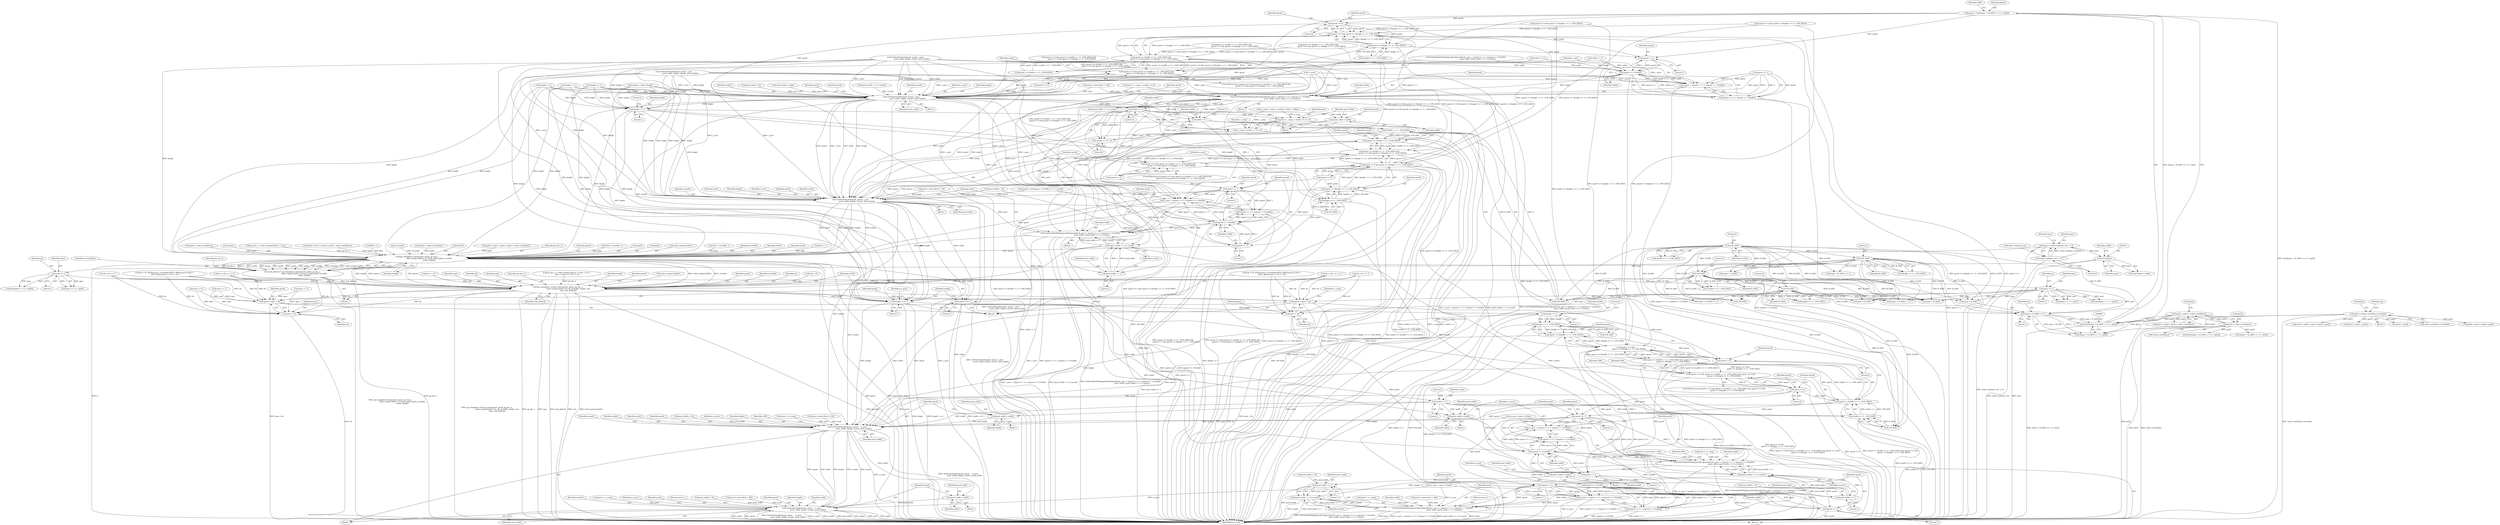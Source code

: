 digraph "0_Android_961e5ac5788b52304e64b9a509781beaf5201fb0@integer" {
"1000842" [label="(Call,ypred = (int)(((ypos + B_SIZE) << 1) + py[2]))"];
"1000844" [label="(Call,(int)(((ypos + B_SIZE) << 1) + py[2]))"];
"1000847" [label="(Call,(ypos + B_SIZE) << 1)"];
"1000741" [label="(Call,ypos << 1)"];
"1000637" [label="(Call,ypos << 1)"];
"1000310" [label="(Call,(int32)ypos)"];
"1000292" [label="(Call,ypos = video->mbnum_row << 4)"];
"1000294" [label="(Call,video->mbnum_row << 4)"];
"1000784" [label="(Call,2*B_SIZE)"];
"1000676" [label="(Call,2*B_SIZE)"];
"1000689" [label="(Call,2*B_SIZE)"];
"1000797" [label="(Call,2*B_SIZE)"];
"1000375" [label="(Call,py[2] = py[3] = video->motY[imv])"];
"1000379" [label="(Call,py[3] = video->motY[imv])"];
"1000531" [label="(Call,py[2] = video->motY[imv+mvwidth])"];
"1000898" [label="(Call,ypred >= 0)"];
"1000897" [label="(Call,ypred >= 0 && ypred <= ((height << 1) - (2*B_SIZE)))"];
"1000887" [label="(Call,xpred <= ((width << 1) - (2*B_SIZE)) &&\n            ypred >= 0 && ypred <= ((height << 1) - (2*B_SIZE)))"];
"1000883" [label="(Call,xpred >= 0 && xpred <= ((width << 1) - (2*B_SIZE)) &&\n            ypred >= 0 && ypred <= ((height << 1) - (2*B_SIZE)))"];
"1000997" [label="(Call,xpred >= 0 && xpred <= ((width << 1) - (2*B_SIZE)) &&\n            ypred >= 0 && ypred <= ((height << 1) - (2*B_SIZE)))"];
"1001001" [label="(Call,xpred <= ((width << 1) - (2*B_SIZE)) &&\n            ypred >= 0 && ypred <= ((height << 1) - (2*B_SIZE)))"];
"1001011" [label="(Call,ypred >= 0 && ypred <= ((height << 1) - (2*B_SIZE)))"];
"1001283" [label="(Call,ypred >= 0 &&\n            ypred <= ((height << 1) - (2*B_SIZE)))"];
"1001273" [label="(Call,xpred <= ((width << 1) - (2*B_SIZE)) && ypred >= 0 &&\n            ypred <= ((height << 1) - (2*B_SIZE)))"];
"1001269" [label="(Call,xpred >= 0 && xpred <= ((width << 1) - (2*B_SIZE)) && ypred >= 0 &&\n            ypred <= ((height << 1) - (2*B_SIZE)))"];
"1000901" [label="(Call,ypred <= ((height << 1) - (2*B_SIZE)))"];
"1000919" [label="(Call,ypred >> 1)"];
"1000918" [label="(Call,(ypred >> 1)*width)"];
"1000911" [label="(Call,GetPredAdvBTable[ypred&1][xpred&1](c_prev + (xpred >> 1) + ((ypred >> 1)*width),\n                                           pred, width, (pred_width << 1) | round1))"];
"1000989" [label="(Call,width << 3)"];
"1000984" [label="(Call,pred = c_comp + (width << 3) + 8)"];
"1001025" [label="(Call,GetPredAdvBTable[ypred&1][xpred&1](c_prev + (xpred >> 1) + ((ypred >> 1)*width),\n                                           pred, width, (pred_width << 1) | round1))"];
"1001101" [label="(Call,pp_semaphore_luma(xpred, ypred, pp_dec_y,\n                                            video->pstprcTypPrv, ll, &tmp, px[0], py[0], mvwidth,\n                                            width, height))"];
"1001099" [label="(Call,msk_deblock = pp_semaphore_luma(xpred, ypred, pp_dec_y,\n                                            video->pstprcTypPrv, ll, &tmp, px[0], py[0], mvwidth,\n                                            width, height))"];
"1001137" [label="(Call,pp_semaphore_chroma_inter(xpred, ypred, pp_dec_u,\n                                      video->pstprcTypPrv, dx, dy, mvwidth, height, size,\n                                      tmp, msk_deblock))"];
"1001215" [label="(Call,height >>= 1)"];
"1001290" [label="(Call,height << 1)"];
"1001289" [label="(Call,(height << 1) - (2*B_SIZE))"];
"1001287" [label="(Call,ypred <= ((height << 1) - (2*B_SIZE)))"];
"1001328" [label="(Call,ypred >> 1)"];
"1001327" [label="(Call,(ypred >> 1)*width)"];
"1001320" [label="(Call,GetPredAdvBTable[ypred&1][xpred&1](cu_prev + (xpred >> 1) + ((ypred >> 1)*width),\n                                           pred, width, (pred_width << 1) | round1))"];
"1001357" [label="(Call,pred_width = width)"];
"1001375" [label="(Call,pred_width << 1)"];
"1001374" [label="(Call,(pred_width << 1) | round1)"];
"1001360" [label="(Call,GetPredAdvBTable[ypred&1][xpred&1](cv_prev + (xpred >> 1) + ((ypred >> 1)*width),\n                                           pred, width, (pred_width << 1) | round1))"];
"1001367" [label="(Call,(ypred >> 1)*width)"];
"1001361" [label="(Call,cv_prev + (xpred >> 1) + ((ypred >> 1)*width))"];
"1001363" [label="(Call,(xpred >> 1) + ((ypred >> 1)*width))"];
"1001321" [label="(Call,cu_prev + (xpred >> 1) + ((ypred >> 1)*width))"];
"1001323" [label="(Call,(xpred >> 1) + ((ypred >> 1)*width))"];
"1001368" [label="(Call,ypred >> 1)"];
"1001405" [label="(Call,GetPredOutside(xpred, ypred,    cu_prev,\n                       pred, width, height, round1, pred_width))"];
"1001432" [label="(Call,pred_width = width)"];
"1001435" [label="(Call,GetPredOutside(xpred, ypred,    cv_prev,\n                       pred, width, height, round1, pred_width))"];
"1001228" [label="(Call,xpred = xpos + dx)"];
"1001270" [label="(Call,xpred >= 0)"];
"1001274" [label="(Call,xpred <= ((width << 1) - (2*B_SIZE)))"];
"1001324" [label="(Call,xpred >> 1)"];
"1001364" [label="(Call,xpred >> 1)"];
"1001230" [label="(Call,xpos + dx)"];
"1001233" [label="(Call,ypred = ypos + dy)"];
"1001284" [label="(Call,ypred >= 0)"];
"1001235" [label="(Call,ypos + dy)"];
"1001212" [label="(Call,width >>= 1)"];
"1001277" [label="(Call,width << 1)"];
"1001276" [label="(Call,(width << 1) - (2*B_SIZE))"];
"1001317" [label="(Call,pred_width = width)"];
"1001335" [label="(Call,pred_width << 1)"];
"1001334" [label="(Call,(pred_width << 1) | round1)"];
"1001402" [label="(Call,pred_width = width)"];
"1001046" [label="(Call,GetPredOutside(xpred, ypred, c_prev,\n                       pred, width, height, round1, pred_width))"];
"1000986" [label="(Call,c_comp + (width << 3) + 8)"];
"1000988" [label="(Call,(width << 3) + 8)"];
"1000993" [label="(Call,pred_width = width)"];
"1001040" [label="(Call,pred_width << 1)"];
"1001039" [label="(Call,(pred_width << 1) | round1)"];
"1001005" [label="(Call,width << 1)"];
"1001004" [label="(Call,(width << 1) - (2*B_SIZE))"];
"1001002" [label="(Call,xpred <= ((width << 1) - (2*B_SIZE)))"];
"1001029" [label="(Call,xpred >> 1)"];
"1001026" [label="(Call,c_prev + (xpred >> 1) + ((ypred >> 1)*width))"];
"1001028" [label="(Call,(xpred >> 1) + ((ypred >> 1)*width))"];
"1001032" [label="(Call,(ypred >> 1)*width)"];
"1000912" [label="(Call,c_prev + (xpred >> 1) + ((ypred >> 1)*width))"];
"1000914" [label="(Call,(xpred >> 1) + ((ypred >> 1)*width))"];
"1000932" [label="(Call,GetPredOutside(xpred, ypred, c_prev,\n                       pred, width, height, round1, pred_width))"];
"1001018" [label="(Call,height << 1)"];
"1001017" [label="(Call,(height << 1) - (2*B_SIZE))"];
"1001015" [label="(Call,ypred <= ((height << 1) - (2*B_SIZE)))"];
"1001033" [label="(Call,ypred >> 1)"];
"1001002" [label="(Call,xpred <= ((width << 1) - (2*B_SIZE)))"];
"1001281" [label="(Literal,2)"];
"1001279" [label="(Literal,1)"];
"1001304" [label="(Call,pred = pred_block + 256)"];
"1001291" [label="(Identifier,height)"];
"1000794" [label="(Call,height << 1)"];
"1000294" [label="(Call,video->mbnum_row << 4)"];
"1000714" [label="(Call,GetPredOutside(xpred, ypred, c_prev,\n                       pred, width, height, round1, pred_width))"];
"1001300" [label="(Identifier,CBP)"];
"1000395" [label="(Call,dx = dx >> 1)"];
"1000836" [label="(Call,xpos << 1)"];
"1001109" [label="(Call,&tmp)"];
"1001067" [label="(Call,pp_dec_y = video->pstprcTypCur + imv)"];
"1001406" [label="(Identifier,xpred)"];
"1000986" [label="(Call,c_comp + (width << 3) + 8)"];
"1001007" [label="(Literal,1)"];
"1000883" [label="(Call,xpred >= 0 && xpred <= ((width << 1) - (2*B_SIZE)) &&\n            ypred >= 0 && ypred <= ((height << 1) - (2*B_SIZE)))"];
"1000992" [label="(Literal,8)"];
"1000690" [label="(Literal,2)"];
"1000988" [label="(Call,(width << 3) + 8)"];
"1000919" [label="(Call,ypred >> 1)"];
"1000842" [label="(Call,ypred = (int)(((ypos + B_SIZE) << 1) + py[2]))"];
"1001402" [label="(Call,pred_width = width)"];
"1000532" [label="(Call,py[2])"];
"1001439" [label="(Identifier,pred)"];
"1000937" [label="(Identifier,width)"];
"1001444" [label="(Return,return ;)"];
"1001374" [label="(Call,(pred_width << 1) | round1)"];
"1000888" [label="(Call,xpred <= ((width << 1) - (2*B_SIZE)))"];
"1001407" [label="(Identifier,ypred)"];
"1000493" [label="(Call,dx = PV_SIGN(xsum) * (roundtab16[(PV_ABS(xsum)) & 0xF] +\n (((PV_ABS(xsum)) >> 4) << 1)))"];
"1001331" [label="(Identifier,width)"];
"1001101" [label="(Call,pp_semaphore_luma(xpred, ypred, pp_dec_y,\n                                            video->pstprcTypPrv, ll, &tmp, px[0], py[0], mvwidth,\n                                            width, height))"];
"1000383" [label="(Call,video->motY[imv])"];
"1001284" [label="(Call,ypred >= 0)"];
"1001018" [label="(Call,height << 1)"];
"1001435" [label="(Call,GetPredOutside(xpred, ypred,    cv_prev,\n                       pred, width, height, round1, pred_width))"];
"1001228" [label="(Call,xpred = xpos + dx)"];
"1000729" [label="(Call,xpos + B_SIZE)"];
"1000786" [label="(Identifier,B_SIZE)"];
"1001046" [label="(Call,GetPredOutside(xpred, ypred, c_prev,\n                       pred, width, height, round1, pred_width))"];
"1000983" [label="(Block,)"];
"1000376" [label="(Call,py[2])"];
"1001268" [label="(ControlStructure,if (xpred >= 0 && xpred <= ((width << 1) - (2*B_SIZE)) && ypred >= 0 &&\n            ypred <= ((height << 1) - (2*B_SIZE))))"];
"1000787" [label="(Call,ypred >= 0 && ypred <= ((height << 1) - (2*B_SIZE)))"];
"1001413" [label="(Identifier,pred_width)"];
"1001341" [label="(Identifier,CBP)"];
"1000960" [label="(Call,ypos + B_SIZE)"];
"1000344" [label="(Call,px[0] = px[1] = px[2] = px[3] = video->motX[imv])"];
"1001424" [label="(Call,pred_width = 16)"];
"1000872" [label="(Call,pred = c_comp + (width << 3))"];
"1001321" [label="(Call,cu_prev + (xpred >> 1) + ((ypred >> 1)*width))"];
"1001233" [label="(Call,ypred = ypos + dy)"];
"1000924" [label="(Identifier,width)"];
"1001229" [label="(Identifier,xpred)"];
"1001120" [label="(Call,pp_dec_u = video->pstprcTypCur + (size >> 6) +\n ((imv + (xpos >> 3)) >> 2))"];
"1001008" [label="(Call,2*B_SIZE)"];
"1001330" [label="(Literal,1)"];
"1000904" [label="(Call,height << 1)"];
"1001027" [label="(Identifier,c_prev)"];
"1001324" [label="(Call,xpred >> 1)"];
"1001370" [label="(Literal,1)"];
"1001366" [label="(Literal,1)"];
"1001270" [label="(Call,xpred >= 0)"];
"1001150" [label="(Identifier,msk_deblock)"];
"1001419" [label="(Call,pred = pred_block + 264)"];
"1001025" [label="(Call,GetPredAdvBTable[ypred&1][xpred&1](c_prev + (xpred >> 1) + ((ypred >> 1)*width),\n                                           pred, width, (pred_width << 1) | round1))"];
"1001436" [label="(Identifier,xpred)"];
"1000728" [label="(Call,(xpos + B_SIZE) << 1)"];
"1000282" [label="(Call,height = video->height)"];
"1001319" [label="(Identifier,width)"];
"1001074" [label="(Call,ll[0] = 1)"];
"1000867" [label="(Call,pred_width = 16)"];
"1001096" [label="(Call,-mvwidth)"];
"1000686" [label="(Call,height << 1)"];
"1000858" [label="(Identifier,CBP)"];
"1000998" [label="(Call,xpred >= 0)"];
"1001367" [label="(Call,(ypred >> 1)*width)"];
"1000879" [label="(Call,pred_width = width)"];
"1000913" [label="(Identifier,c_prev)"];
"1000799" [label="(Identifier,B_SIZE)"];
"1001373" [label="(Identifier,width)"];
"1001121" [label="(Identifier,pp_dec_u)"];
"1000882" [label="(ControlStructure,if (xpred >= 0 && xpred <= ((width << 1) - (2*B_SIZE)) &&\n            ypred >= 0 && ypred <= ((height << 1) - (2*B_SIZE))))"];
"1001053" [label="(Identifier,round1)"];
"1000292" [label="(Call,ypos = video->mbnum_row << 4)"];
"1000979" [label="(Call,pred_width = 16)"];
"1001349" [label="(Call,pred_width = 16)"];
"1000742" [label="(Identifier,ypos)"];
"1000511" [label="(Call,py[0] = video->motY[imv])"];
"1000637" [label="(Call,ypos << 1)"];
"1000910" [label="(Block,)"];
"1001441" [label="(Identifier,height)"];
"1001320" [label="(Call,GetPredAdvBTable[ypred&1][xpred&1](cu_prev + (xpred >> 1) + ((ypred >> 1)*width),\n                                           pred, width, (pred_width << 1) | round1))"];
"1000956" [label="(Call,(int)(((ypos + B_SIZE) << 1) + py[3]))"];
"1000884" [label="(Call,xpred >= 0)"];
"1001322" [label="(Identifier,cu_prev)"];
"1000793" [label="(Call,(height << 1) - (2*B_SIZE))"];
"1000535" [label="(Call,video->motY[imv+mvwidth])"];
"1000295" [label="(Call,video->mbnum_row)"];
"1000784" [label="(Call,2*B_SIZE)"];
"1001147" [label="(Identifier,height)"];
"1001037" [label="(Identifier,pred)"];
"1000801" [label="(Call,GetPredAdvBTable[ypred&1][xpred&1](c_prev + (xpred >> 1) + ((ypred >> 1)*width),\n                                           pred, width, (pred_width << 1) | round1))"];
"1001032" [label="(Call,(ypred >> 1)*width)"];
"1001108" [label="(Identifier,ll)"];
"1001050" [label="(Identifier,pred)"];
"1000375" [label="(Call,py[2] = py[3] = video->motY[imv])"];
"1000743" [label="(Literal,1)"];
"1001042" [label="(Literal,1)"];
"1000741" [label="(Call,ypos << 1)"];
"1000300" [label="(Identifier,xpos)"];
"1000843" [label="(Identifier,ypred)"];
"1000923" [label="(Identifier,pred)"];
"1001138" [label="(Identifier,xpred)"];
"1000925" [label="(Call,(pred_width << 1) | round1)"];
"1001028" [label="(Call,(xpred >> 1) + ((ypred >> 1)*width))"];
"1001012" [label="(Call,ypred >= 0)"];
"1001338" [label="(Identifier,round1)"];
"1001332" [label="(Identifier,pred)"];
"1000367" [label="(Call,py[0] = py[1] = py[2] = py[3] = video->motY[imv])"];
"1000940" [label="(Identifier,pred_width)"];
"1000612" [label="(Call,c_comp = video->currVop->yChan + offset)"];
"1000691" [label="(Identifier,B_SIZE)"];
"1001015" [label="(Call,ypred <= ((height << 1) - (2*B_SIZE)))"];
"1001141" [label="(Call,video->pstprcTypPrv)"];
"1001286" [label="(Literal,0)"];
"1001104" [label="(Identifier,pp_dec_y)"];
"1001287" [label="(Call,ypred <= ((height << 1) - (2*B_SIZE)))"];
"1000641" [label="(Identifier,py)"];
"1001440" [label="(Identifier,width)"];
"1001280" [label="(Call,2*B_SIZE)"];
"1001394" [label="(Call,pred_width = 16)"];
"1001052" [label="(Identifier,height)"];
"1000900" [label="(Literal,0)"];
"1000934" [label="(Identifier,ypred)"];
"1000745" [label="(Identifier,py)"];
"1001283" [label="(Call,ypred >= 0 &&\n            ypred <= ((height << 1) - (2*B_SIZE)))"];
"1001328" [label="(Call,ypred >> 1)"];
"1001066" [label="(Block,)"];
"1000931" [label="(Block,)"];
"1001326" [label="(Literal,1)"];
"1000780" [label="(Call,(width << 1) - (2*B_SIZE))"];
"1000995" [label="(Identifier,width)"];
"1001442" [label="(Identifier,round1)"];
"1000898" [label="(Call,ypred >= 0)"];
"1000990" [label="(Identifier,width)"];
"1000678" [label="(Identifier,B_SIZE)"];
"1000985" [label="(Identifier,pred)"];
"1001019" [label="(Identifier,height)"];
"1000847" [label="(Call,(ypos + B_SIZE) << 1)"];
"1001434" [label="(Identifier,width)"];
"1000298" [label="(Literal,4)"];
"1001102" [label="(Identifier,xpred)"];
"1000846" [label="(Call,((ypos + B_SIZE) << 1) + py[2])"];
"1001445" [label="(MethodReturn,void)"];
"1000544" [label="(Identifier,py)"];
"1001029" [label="(Call,xpred >> 1)"];
"1000740" [label="(Call,(ypos << 1) + py[1])"];
"1000922" [label="(Identifier,width)"];
"1000997" [label="(Call,xpred >= 0 && xpred <= ((width << 1) - (2*B_SIZE)) &&\n            ypred >= 0 && ypred <= ((height << 1) - (2*B_SIZE)))"];
"1001011" [label="(Call,ypred >= 0 && ypred <= ((height << 1) - (2*B_SIZE)))"];
"1000777" [label="(Call,xpred <= ((width << 1) - (2*B_SIZE)) &&\n            ypred >= 0 && ypred <= ((height << 1) - (2*B_SIZE)))"];
"1001139" [label="(Identifier,ypred)"];
"1001235" [label="(Call,ypos + dy)"];
"1000844" [label="(Call,(int)(((ypos + B_SIZE) << 1) + py[2]))"];
"1001021" [label="(Call,2*B_SIZE)"];
"1001365" [label="(Identifier,xpred)"];
"1001404" [label="(Identifier,width)"];
"1000672" [label="(Call,(width << 1) - (2*B_SIZE))"];
"1001285" [label="(Identifier,ypred)"];
"1001005" [label="(Call,width << 1)"];
"1001358" [label="(Identifier,pred_width)"];
"1001398" [label="(Block,)"];
"1001091" [label="(Call,ll[3] = -mvwidth - 1)"];
"1001009" [label="(Literal,2)"];
"1001105" [label="(Call,video->pstprcTypPrv)"];
"1000798" [label="(Literal,2)"];
"1001213" [label="(Identifier,width)"];
"1001293" [label="(Call,2*B_SIZE)"];
"1001237" [label="(Identifier,dy)"];
"1000313" [label="(Identifier,width)"];
"1000891" [label="(Call,width << 1)"];
"1001357" [label="(Call,pred_width = width)"];
"1000936" [label="(Identifier,pred)"];
"1001114" [label="(Call,py[0])"];
"1000669" [label="(Call,xpred <= ((width << 1) - (2*B_SIZE)) &&\n            ypred >= 0 && ypred <= ((height << 1) - (2*B_SIZE)))"];
"1001039" [label="(Call,(pred_width << 1) | round1)"];
"1001369" [label="(Identifier,ypred)"];
"1000310" [label="(Call,(int32)ypos)"];
"1001146" [label="(Identifier,mvwidth)"];
"1001144" [label="(Identifier,dx)"];
"1000947" [label="(Call,xpos + B_SIZE)"];
"1001371" [label="(Identifier,width)"];
"1000862" [label="(Call,pred = pred_block + 128)"];
"1001041" [label="(Identifier,pred_width)"];
"1001217" [label="(Literal,1)"];
"1000994" [label="(Identifier,pred_width)"];
"1001323" [label="(Call,(xpred >> 1) + ((ypred >> 1)*width))"];
"1001325" [label="(Identifier,xpred)"];
"1000785" [label="(Literal,2)"];
"1001408" [label="(Identifier,cu_prev)"];
"1001294" [label="(Literal,2)"];
"1000293" [label="(Identifier,ypos)"];
"1001026" [label="(Call,c_prev + (xpred >> 1) + ((ypred >> 1)*width))"];
"1001344" [label="(Call,pred = pred_block + 264)"];
"1000259" [label="(Call,tmp = 0)"];
"1000993" [label="(Call,pred_width = width)"];
"1000557" [label="(Call,py[0] + py[1] + py[2] + py[3])"];
"1000958" [label="(Call,((ypos + B_SIZE) << 1) + py[3])"];
"1000555" [label="(Call,xsum = py[0] + py[1] + py[2] + py[3])"];
"1001216" [label="(Identifier,height)"];
"1001031" [label="(Literal,1)"];
"1001058" [label="(Identifier,video)"];
"1000572" [label="(Call,dy = PV_SIGN(xsum) * (roundtab16[(PV_ABS(xsum)) & 0xF] +\n (((PV_ABS(xsum)) >> 4) << 1)))"];
"1001127" [label="(Call,size >> 6)"];
"1001411" [label="(Identifier,height)"];
"1001001" [label="(Call,xpred <= ((width << 1) - (2*B_SIZE)) &&\n            ypred >= 0 && ypred <= ((height << 1) - (2*B_SIZE)))"];
"1001313" [label="(Block,)"];
"1001363" [label="(Call,(xpred >> 1) + ((ypred >> 1)*width))"];
"1001275" [label="(Identifier,xpred)"];
"1000423" [label="(Call,dy = (dy >> 1) | 1)"];
"1001288" [label="(Identifier,ypred)"];
"1001385" [label="(Identifier,CBP)"];
"1001111" [label="(Call,px[0])"];
"1000921" [label="(Literal,1)"];
"1001317" [label="(Call,pred_width = width)"];
"1001034" [label="(Identifier,ypred)"];
"1000676" [label="(Call,2*B_SIZE)"];
"1000989" [label="(Call,width << 3)"];
"1000815" [label="(Call,(pred_width << 1) | round1)"];
"1000902" [label="(Identifier,ypred)"];
"1000561" [label="(Call,py[1] + py[2] + py[3])"];
"1001416" [label="(Identifier,CBP)"];
"1001239" [label="(Identifier,cu_comp)"];
"1001020" [label="(Literal,1)"];
"1001197" [label="(Call,xpos >> 3)"];
"1001359" [label="(Identifier,width)"];
"1000939" [label="(Identifier,round1)"];
"1001429" [label="(Call,pred = cv_comp)"];
"1001079" [label="(Call,ll[1] = mvwidth - 1)"];
"1001022" [label="(Literal,2)"];
"1001336" [label="(Identifier,pred_width)"];
"1001399" [label="(Call,pred = cu_comp)"];
"1000431" [label="(Block,)"];
"1001389" [label="(Call,pred = pred_block + 256)"];
"1001412" [label="(Identifier,round1)"];
"1001219" [label="(Identifier,cu_prev)"];
"1001030" [label="(Identifier,xpred)"];
"1001296" [label="(Block,)"];
"1001368" [label="(Call,ypred >> 1)"];
"1000932" [label="(Call,GetPredOutside(xpred, ypred, c_prev,\n                       pred, width, height, round1, pred_width))"];
"1000738" [label="(Call,(int)((ypos << 1) + py[1]))"];
"1000402" [label="(Call,dx = (dx >> 1) | 1)"];
"1001013" [label="(Identifier,ypred)"];
"1001234" [label="(Identifier,ypred)"];
"1001438" [label="(Identifier,cv_prev)"];
"1000987" [label="(Identifier,c_comp)"];
"1001223" [label="(Call,cv_prev = prev->vChan)"];
"1001277" [label="(Call,width << 1)"];
"1000946" [label="(Call,(xpos + B_SIZE) << 1)"];
"1000634" [label="(Call,(int)((ypos << 1) + py[0]))"];
"1000876" [label="(Call,width << 3)"];
"1000984" [label="(Call,pred = c_comp + (width << 3) + 8)"];
"1000639" [label="(Literal,1)"];
"1001362" [label="(Identifier,cv_prev)"];
"1001036" [label="(Identifier,width)"];
"1000974" [label="(Call,pred = pred_block + 136)"];
"1000531" [label="(Call,py[2] = video->motY[imv+mvwidth])"];
"1000201" [label="(Block,)"];
"1001003" [label="(Identifier,xpred)"];
"1001309" [label="(Call,pred_width = 16)"];
"1001045" [label="(Block,)"];
"1001214" [label="(Literal,1)"];
"1001410" [label="(Identifier,width)"];
"1001271" [label="(Identifier,xpred)"];
"1001232" [label="(Identifier,dx)"];
"1001117" [label="(Identifier,mvwidth)"];
"1001049" [label="(Identifier,c_prev)"];
"1001230" [label="(Call,xpos + dx)"];
"1000685" [label="(Call,(height << 1) - (2*B_SIZE))"];
"1001360" [label="(Call,GetPredAdvBTable[ypred&1][xpred&1](cv_prev + (xpred >> 1) + ((ypred >> 1)*width),\n                                           pred, width, (pred_width << 1) | round1))"];
"1001035" [label="(Literal,1)"];
"1001048" [label="(Identifier,ypred)"];
"1000851" [label="(Literal,1)"];
"1001118" [label="(Identifier,width)"];
"1001149" [label="(Identifier,tmp)"];
"1000596" [label="(Call,!c_prev)"];
"1001334" [label="(Call,(pred_width << 1) | round1)"];
"1000935" [label="(Identifier,c_prev)"];
"1000911" [label="(Call,GetPredAdvBTable[ypred&1][xpred&1](c_prev + (xpred >> 1) + ((ypred >> 1)*width),\n                                           pred, width, (pred_width << 1) | round1))"];
"1000996" [label="(ControlStructure,if (xpred >= 0 && xpred <= ((width << 1) - (2*B_SIZE)) &&\n            ypred >= 0 && ypred <= ((height << 1) - (2*B_SIZE))))"];
"1001353" [label="(Block,)"];
"1001378" [label="(Identifier,round1)"];
"1001361" [label="(Call,cv_prev + (xpred >> 1) + ((ypred >> 1)*width))"];
"1001024" [label="(Block,)"];
"1000897" [label="(Call,ypred >= 0 && ypred <= ((height << 1) - (2*B_SIZE)))"];
"1001314" [label="(Call,pred = cu_comp)"];
"1000938" [label="(Identifier,height)"];
"1001236" [label="(Identifier,ypos)"];
"1001051" [label="(Identifier,width)"];
"1001335" [label="(Call,pred_width << 1)"];
"1001215" [label="(Call,height >>= 1)"];
"1001040" [label="(Call,pred_width << 1)"];
"1001375" [label="(Call,pred_width << 1)"];
"1001318" [label="(Identifier,pred_width)"];
"1000999" [label="(Identifier,xpred)"];
"1001274" [label="(Call,xpred <= ((width << 1) - (2*B_SIZE)))"];
"1000679" [label="(Call,ypred >= 0 && ypred <= ((height << 1) - (2*B_SIZE)))"];
"1001231" [label="(Identifier,xpos)"];
"1000915" [label="(Call,xpred >> 1)"];
"1000912" [label="(Call,c_prev + (xpred >> 1) + ((ypred >> 1)*width))"];
"1001292" [label="(Literal,1)"];
"1001145" [label="(Identifier,dy)"];
"1001103" [label="(Identifier,ypred)"];
"1001086" [label="(Call,ll[2] = 1)"];
"1000371" [label="(Call,py[1] = py[2] = py[3] = video->motY[imv])"];
"1001329" [label="(Identifier,ypred)"];
"1001133" [label="(Call,xpos >> 3)"];
"1001148" [label="(Identifier,size)"];
"1001289" [label="(Call,(height << 1) - (2*B_SIZE))"];
"1001099" [label="(Call,msk_deblock = pp_semaphore_luma(xpred, ypred, pp_dec_y,\n                                            video->pstprcTypPrv, ll, &tmp, px[0], py[0], mvwidth,\n                                            width, height))"];
"1001433" [label="(Identifier,pred_width)"];
"1000991" [label="(Literal,3)"];
"1000773" [label="(Call,xpred >= 0 && xpred <= ((width << 1) - (2*B_SIZE)) &&\n            ypred >= 0 && ypred <= ((height << 1) - (2*B_SIZE)))"];
"1000689" [label="(Call,2*B_SIZE)"];
"1000565" [label="(Call,py[2] + py[3])"];
"1000920" [label="(Identifier,ypred)"];
"1001443" [label="(Identifier,pred_width)"];
"1000432" [label="(Call,px[0] = video->motX[imv])"];
"1000903" [label="(Call,(height << 1) - (2*B_SIZE))"];
"1001290" [label="(Call,height << 1)"];
"1000954" [label="(Call,ypred = (int)(((ypos + B_SIZE) << 1) + py[3]))"];
"1001364" [label="(Call,xpred >> 1)"];
"1001377" [label="(Literal,1)"];
"1001432" [label="(Call,pred_width = width)"];
"1001403" [label="(Identifier,pred_width)"];
"1000894" [label="(Call,2*B_SIZE)"];
"1001376" [label="(Identifier,pred_width)"];
"1001272" [label="(Literal,0)"];
"1001381" [label="(Block,)"];
"1001437" [label="(Identifier,ypred)"];
"1001379" [label="(Return,return ;)"];
"1000901" [label="(Call,ypred <= ((height << 1) - (2*B_SIZE)))"];
"1001033" [label="(Call,ypred >> 1)"];
"1000677" [label="(Literal,2)"];
"1001043" [label="(Identifier,round1)"];
"1000379" [label="(Call,py[3] = video->motY[imv])"];
"1001047" [label="(Identifier,xpred)"];
"1000797" [label="(Call,2*B_SIZE)"];
"1001428" [label="(Block,)"];
"1001017" [label="(Call,(height << 1) - (2*B_SIZE))"];
"1001327" [label="(Call,(ypred >> 1)*width)"];
"1000416" [label="(Call,dy = dy >> 1)"];
"1001333" [label="(Identifier,width)"];
"1001137" [label="(Call,pp_semaphore_chroma_inter(xpred, ypred, pp_dec_u,\n                                      video->pstprcTypPrv, dx, dy, mvwidth, height, size,\n                                      tmp, msk_deblock))"];
"1000853" [label="(Identifier,py)"];
"1000918" [label="(Call,(ypred >> 1)*width)"];
"1001054" [label="(Identifier,pred_width)"];
"1001337" [label="(Literal,1)"];
"1001405" [label="(Call,GetPredOutside(xpred, ypred,    cu_prev,\n                       pred, width, height, round1, pred_width))"];
"1000636" [label="(Call,(ypos << 1) + py[0])"];
"1001212" [label="(Call,width >>= 1)"];
"1001354" [label="(Call,pred = cv_comp)"];
"1000914" [label="(Call,(xpred >> 1) + ((ypred >> 1)*width))"];
"1001006" [label="(Identifier,width)"];
"1000848" [label="(Call,ypos + B_SIZE)"];
"1000933" [label="(Identifier,xpred)"];
"1000312" [label="(Identifier,ypos)"];
"1000942" [label="(Identifier,xpred)"];
"1001004" [label="(Call,(width << 1) - (2*B_SIZE))"];
"1000822" [label="(Call,GetPredOutside(xpred, ypred, c_prev,\n                       pred, width, height, round1, pred_width))"];
"1000309" [label="(Call,(int32)ypos * width)"];
"1001100" [label="(Identifier,msk_deblock)"];
"1000380" [label="(Call,py[3])"];
"1001276" [label="(Call,(width << 1) - (2*B_SIZE))"];
"1001278" [label="(Identifier,width)"];
"1000638" [label="(Identifier,ypos)"];
"1001372" [label="(Identifier,pred)"];
"1001119" [label="(Identifier,height)"];
"1001273" [label="(Call,xpred <= ((width << 1) - (2*B_SIZE)) && ypred >= 0 &&\n            ypred <= ((height << 1) - (2*B_SIZE)))"];
"1001218" [label="(Call,cu_prev = prev->uChan)"];
"1001016" [label="(Identifier,ypred)"];
"1000887" [label="(Call,xpred <= ((width << 1) - (2*B_SIZE)) &&\n            ypred >= 0 && ypred <= ((height << 1) - (2*B_SIZE)))"];
"1001140" [label="(Identifier,pp_dec_u)"];
"1001038" [label="(Identifier,width)"];
"1000899" [label="(Identifier,ypred)"];
"1000959" [label="(Call,(ypos + B_SIZE) << 1)"];
"1001269" [label="(Call,xpred >= 0 && xpred <= ((width << 1) - (2*B_SIZE)) && ypred >= 0 &&\n            ypred <= ((height << 1) - (2*B_SIZE)))"];
"1001409" [label="(Identifier,pred)"];
"1000842" -> "1000201"  [label="AST: "];
"1000842" -> "1000844"  [label="CFG: "];
"1000843" -> "1000842"  [label="AST: "];
"1000844" -> "1000842"  [label="AST: "];
"1000858" -> "1000842"  [label="CFG: "];
"1000842" -> "1001445"  [label="DDG: (int)(((ypos + B_SIZE) << 1) + py[2])"];
"1000844" -> "1000842"  [label="DDG: ((ypos + B_SIZE) << 1) + py[2]"];
"1000842" -> "1000898"  [label="DDG: ypred"];
"1000842" -> "1000919"  [label="DDG: ypred"];
"1000842" -> "1000932"  [label="DDG: ypred"];
"1000844" -> "1000846"  [label="CFG: "];
"1000845" -> "1000844"  [label="AST: "];
"1000846" -> "1000844"  [label="AST: "];
"1000844" -> "1001445"  [label="DDG: ((ypos + B_SIZE) << 1) + py[2]"];
"1000847" -> "1000844"  [label="DDG: ypos + B_SIZE"];
"1000847" -> "1000844"  [label="DDG: 1"];
"1000375" -> "1000844"  [label="DDG: py[2]"];
"1000531" -> "1000844"  [label="DDG: py[2]"];
"1000847" -> "1000846"  [label="AST: "];
"1000847" -> "1000851"  [label="CFG: "];
"1000848" -> "1000847"  [label="AST: "];
"1000851" -> "1000847"  [label="AST: "];
"1000853" -> "1000847"  [label="CFG: "];
"1000847" -> "1000846"  [label="DDG: ypos + B_SIZE"];
"1000847" -> "1000846"  [label="DDG: 1"];
"1000741" -> "1000847"  [label="DDG: ypos"];
"1000784" -> "1000847"  [label="DDG: B_SIZE"];
"1000797" -> "1000847"  [label="DDG: B_SIZE"];
"1000676" -> "1000847"  [label="DDG: B_SIZE"];
"1000689" -> "1000847"  [label="DDG: B_SIZE"];
"1000741" -> "1000740"  [label="AST: "];
"1000741" -> "1000743"  [label="CFG: "];
"1000742" -> "1000741"  [label="AST: "];
"1000743" -> "1000741"  [label="AST: "];
"1000745" -> "1000741"  [label="CFG: "];
"1000741" -> "1000738"  [label="DDG: ypos"];
"1000741" -> "1000738"  [label="DDG: 1"];
"1000741" -> "1000740"  [label="DDG: ypos"];
"1000741" -> "1000740"  [label="DDG: 1"];
"1000637" -> "1000741"  [label="DDG: ypos"];
"1000741" -> "1000848"  [label="DDG: ypos"];
"1000741" -> "1000959"  [label="DDG: ypos"];
"1000741" -> "1000960"  [label="DDG: ypos"];
"1000741" -> "1001233"  [label="DDG: ypos"];
"1000741" -> "1001235"  [label="DDG: ypos"];
"1000637" -> "1000636"  [label="AST: "];
"1000637" -> "1000639"  [label="CFG: "];
"1000638" -> "1000637"  [label="AST: "];
"1000639" -> "1000637"  [label="AST: "];
"1000641" -> "1000637"  [label="CFG: "];
"1000637" -> "1000634"  [label="DDG: ypos"];
"1000637" -> "1000634"  [label="DDG: 1"];
"1000637" -> "1000636"  [label="DDG: ypos"];
"1000637" -> "1000636"  [label="DDG: 1"];
"1000310" -> "1000637"  [label="DDG: ypos"];
"1000310" -> "1000309"  [label="AST: "];
"1000310" -> "1000312"  [label="CFG: "];
"1000311" -> "1000310"  [label="AST: "];
"1000312" -> "1000310"  [label="AST: "];
"1000313" -> "1000310"  [label="CFG: "];
"1000310" -> "1001445"  [label="DDG: ypos"];
"1000310" -> "1000309"  [label="DDG: ypos"];
"1000292" -> "1000310"  [label="DDG: ypos"];
"1000292" -> "1000201"  [label="AST: "];
"1000292" -> "1000294"  [label="CFG: "];
"1000293" -> "1000292"  [label="AST: "];
"1000294" -> "1000292"  [label="AST: "];
"1000300" -> "1000292"  [label="CFG: "];
"1000292" -> "1001445"  [label="DDG: video->mbnum_row << 4"];
"1000294" -> "1000292"  [label="DDG: video->mbnum_row"];
"1000294" -> "1000292"  [label="DDG: 4"];
"1000294" -> "1000298"  [label="CFG: "];
"1000295" -> "1000294"  [label="AST: "];
"1000298" -> "1000294"  [label="AST: "];
"1000294" -> "1001445"  [label="DDG: video->mbnum_row"];
"1000784" -> "1000780"  [label="AST: "];
"1000784" -> "1000786"  [label="CFG: "];
"1000785" -> "1000784"  [label="AST: "];
"1000786" -> "1000784"  [label="AST: "];
"1000780" -> "1000784"  [label="CFG: "];
"1000784" -> "1000780"  [label="DDG: 2"];
"1000784" -> "1000780"  [label="DDG: B_SIZE"];
"1000676" -> "1000784"  [label="DDG: B_SIZE"];
"1000689" -> "1000784"  [label="DDG: B_SIZE"];
"1000784" -> "1000797"  [label="DDG: B_SIZE"];
"1000784" -> "1000848"  [label="DDG: B_SIZE"];
"1000784" -> "1000894"  [label="DDG: B_SIZE"];
"1000784" -> "1000946"  [label="DDG: B_SIZE"];
"1000784" -> "1000947"  [label="DDG: B_SIZE"];
"1000784" -> "1000959"  [label="DDG: B_SIZE"];
"1000784" -> "1000960"  [label="DDG: B_SIZE"];
"1000784" -> "1001008"  [label="DDG: B_SIZE"];
"1000784" -> "1001280"  [label="DDG: B_SIZE"];
"1000676" -> "1000672"  [label="AST: "];
"1000676" -> "1000678"  [label="CFG: "];
"1000677" -> "1000676"  [label="AST: "];
"1000678" -> "1000676"  [label="AST: "];
"1000672" -> "1000676"  [label="CFG: "];
"1000676" -> "1000672"  [label="DDG: 2"];
"1000676" -> "1000672"  [label="DDG: B_SIZE"];
"1000676" -> "1000689"  [label="DDG: B_SIZE"];
"1000676" -> "1000728"  [label="DDG: B_SIZE"];
"1000676" -> "1000729"  [label="DDG: B_SIZE"];
"1000676" -> "1000848"  [label="DDG: B_SIZE"];
"1000676" -> "1000894"  [label="DDG: B_SIZE"];
"1000676" -> "1000946"  [label="DDG: B_SIZE"];
"1000676" -> "1000947"  [label="DDG: B_SIZE"];
"1000676" -> "1000959"  [label="DDG: B_SIZE"];
"1000676" -> "1000960"  [label="DDG: B_SIZE"];
"1000676" -> "1001008"  [label="DDG: B_SIZE"];
"1000676" -> "1001280"  [label="DDG: B_SIZE"];
"1000689" -> "1000685"  [label="AST: "];
"1000689" -> "1000691"  [label="CFG: "];
"1000690" -> "1000689"  [label="AST: "];
"1000691" -> "1000689"  [label="AST: "];
"1000685" -> "1000689"  [label="CFG: "];
"1000689" -> "1000685"  [label="DDG: 2"];
"1000689" -> "1000685"  [label="DDG: B_SIZE"];
"1000689" -> "1000728"  [label="DDG: B_SIZE"];
"1000689" -> "1000729"  [label="DDG: B_SIZE"];
"1000689" -> "1000848"  [label="DDG: B_SIZE"];
"1000689" -> "1000894"  [label="DDG: B_SIZE"];
"1000689" -> "1000946"  [label="DDG: B_SIZE"];
"1000689" -> "1000947"  [label="DDG: B_SIZE"];
"1000689" -> "1000959"  [label="DDG: B_SIZE"];
"1000689" -> "1000960"  [label="DDG: B_SIZE"];
"1000689" -> "1001008"  [label="DDG: B_SIZE"];
"1000689" -> "1001280"  [label="DDG: B_SIZE"];
"1000797" -> "1000793"  [label="AST: "];
"1000797" -> "1000799"  [label="CFG: "];
"1000798" -> "1000797"  [label="AST: "];
"1000799" -> "1000797"  [label="AST: "];
"1000793" -> "1000797"  [label="CFG: "];
"1000797" -> "1000793"  [label="DDG: 2"];
"1000797" -> "1000793"  [label="DDG: B_SIZE"];
"1000797" -> "1000848"  [label="DDG: B_SIZE"];
"1000797" -> "1000894"  [label="DDG: B_SIZE"];
"1000797" -> "1000946"  [label="DDG: B_SIZE"];
"1000797" -> "1000947"  [label="DDG: B_SIZE"];
"1000797" -> "1000959"  [label="DDG: B_SIZE"];
"1000797" -> "1000960"  [label="DDG: B_SIZE"];
"1000797" -> "1001008"  [label="DDG: B_SIZE"];
"1000797" -> "1001280"  [label="DDG: B_SIZE"];
"1000375" -> "1000371"  [label="AST: "];
"1000375" -> "1000379"  [label="CFG: "];
"1000376" -> "1000375"  [label="AST: "];
"1000379" -> "1000375"  [label="AST: "];
"1000371" -> "1000375"  [label="CFG: "];
"1000375" -> "1001445"  [label="DDG: py[2]"];
"1000375" -> "1000371"  [label="DDG: py[2]"];
"1000379" -> "1000375"  [label="DDG: py[3]"];
"1000375" -> "1000846"  [label="DDG: py[2]"];
"1000379" -> "1000383"  [label="CFG: "];
"1000380" -> "1000379"  [label="AST: "];
"1000383" -> "1000379"  [label="AST: "];
"1000379" -> "1001445"  [label="DDG: video->motY[imv]"];
"1000379" -> "1001445"  [label="DDG: py[3]"];
"1000379" -> "1000956"  [label="DDG: py[3]"];
"1000379" -> "1000958"  [label="DDG: py[3]"];
"1000531" -> "1000431"  [label="AST: "];
"1000531" -> "1000535"  [label="CFG: "];
"1000532" -> "1000531"  [label="AST: "];
"1000535" -> "1000531"  [label="AST: "];
"1000544" -> "1000531"  [label="CFG: "];
"1000531" -> "1001445"  [label="DDG: video->motY[imv+mvwidth]"];
"1000531" -> "1000555"  [label="DDG: py[2]"];
"1000531" -> "1000557"  [label="DDG: py[2]"];
"1000531" -> "1000561"  [label="DDG: py[2]"];
"1000531" -> "1000565"  [label="DDG: py[2]"];
"1000531" -> "1000846"  [label="DDG: py[2]"];
"1000898" -> "1000897"  [label="AST: "];
"1000898" -> "1000900"  [label="CFG: "];
"1000899" -> "1000898"  [label="AST: "];
"1000900" -> "1000898"  [label="AST: "];
"1000902" -> "1000898"  [label="CFG: "];
"1000897" -> "1000898"  [label="CFG: "];
"1000898" -> "1000897"  [label="DDG: ypred"];
"1000898" -> "1000897"  [label="DDG: 0"];
"1000898" -> "1000901"  [label="DDG: ypred"];
"1000898" -> "1000919"  [label="DDG: ypred"];
"1000898" -> "1000932"  [label="DDG: ypred"];
"1000897" -> "1000887"  [label="AST: "];
"1000897" -> "1000901"  [label="CFG: "];
"1000901" -> "1000897"  [label="AST: "];
"1000887" -> "1000897"  [label="CFG: "];
"1000897" -> "1001445"  [label="DDG: ypred >= 0"];
"1000897" -> "1001445"  [label="DDG: ypred <= ((height << 1) - (2*B_SIZE))"];
"1000897" -> "1000887"  [label="DDG: ypred >= 0"];
"1000897" -> "1000887"  [label="DDG: ypred <= ((height << 1) - (2*B_SIZE))"];
"1000787" -> "1000897"  [label="DDG: ypred <= ((height << 1) - (2*B_SIZE))"];
"1000679" -> "1000897"  [label="DDG: ypred <= ((height << 1) - (2*B_SIZE))"];
"1000901" -> "1000897"  [label="DDG: ypred"];
"1000901" -> "1000897"  [label="DDG: (height << 1) - (2*B_SIZE)"];
"1000897" -> "1001011"  [label="DDG: ypred <= ((height << 1) - (2*B_SIZE))"];
"1000897" -> "1001283"  [label="DDG: ypred <= ((height << 1) - (2*B_SIZE))"];
"1000887" -> "1000883"  [label="AST: "];
"1000887" -> "1000888"  [label="CFG: "];
"1000888" -> "1000887"  [label="AST: "];
"1000883" -> "1000887"  [label="CFG: "];
"1000887" -> "1001445"  [label="DDG: ypred >= 0 && ypred <= ((height << 1) - (2*B_SIZE))"];
"1000887" -> "1001445"  [label="DDG: xpred <= ((width << 1) - (2*B_SIZE))"];
"1000887" -> "1000883"  [label="DDG: xpred <= ((width << 1) - (2*B_SIZE))"];
"1000887" -> "1000883"  [label="DDG: ypred >= 0 && ypred <= ((height << 1) - (2*B_SIZE))"];
"1000888" -> "1000887"  [label="DDG: xpred"];
"1000888" -> "1000887"  [label="DDG: (width << 1) - (2*B_SIZE)"];
"1000669" -> "1000887"  [label="DDG: ypred >= 0 && ypred <= ((height << 1) - (2*B_SIZE))"];
"1000777" -> "1000887"  [label="DDG: ypred >= 0 && ypred <= ((height << 1) - (2*B_SIZE))"];
"1000887" -> "1001001"  [label="DDG: ypred >= 0 && ypred <= ((height << 1) - (2*B_SIZE))"];
"1000883" -> "1000882"  [label="AST: "];
"1000883" -> "1000884"  [label="CFG: "];
"1000884" -> "1000883"  [label="AST: "];
"1000913" -> "1000883"  [label="CFG: "];
"1000933" -> "1000883"  [label="CFG: "];
"1000884" -> "1000883"  [label="DDG: xpred"];
"1000884" -> "1000883"  [label="DDG: 0"];
"1000773" -> "1000883"  [label="DDG: xpred <= ((width << 1) - (2*B_SIZE)) &&\n            ypred >= 0 && ypred <= ((height << 1) - (2*B_SIZE))"];
"1000883" -> "1000997"  [label="DDG: xpred <= ((width << 1) - (2*B_SIZE)) &&\n            ypred >= 0 && ypred <= ((height << 1) - (2*B_SIZE))"];
"1000997" -> "1000996"  [label="AST: "];
"1000997" -> "1000998"  [label="CFG: "];
"1000997" -> "1001001"  [label="CFG: "];
"1000998" -> "1000997"  [label="AST: "];
"1001001" -> "1000997"  [label="AST: "];
"1001027" -> "1000997"  [label="CFG: "];
"1001047" -> "1000997"  [label="CFG: "];
"1000997" -> "1001445"  [label="DDG: xpred >= 0 && xpred <= ((width << 1) - (2*B_SIZE)) &&\n            ypred >= 0 && ypred <= ((height << 1) - (2*B_SIZE))"];
"1000997" -> "1001445"  [label="DDG: xpred <= ((width << 1) - (2*B_SIZE)) &&\n            ypred >= 0 && ypred <= ((height << 1) - (2*B_SIZE))"];
"1000998" -> "1000997"  [label="DDG: xpred"];
"1000998" -> "1000997"  [label="DDG: 0"];
"1001001" -> "1000997"  [label="DDG: xpred <= ((width << 1) - (2*B_SIZE))"];
"1001001" -> "1000997"  [label="DDG: ypred >= 0 && ypred <= ((height << 1) - (2*B_SIZE))"];
"1001001" -> "1001002"  [label="CFG: "];
"1001001" -> "1001011"  [label="CFG: "];
"1001002" -> "1001001"  [label="AST: "];
"1001011" -> "1001001"  [label="AST: "];
"1001001" -> "1001445"  [label="DDG: xpred <= ((width << 1) - (2*B_SIZE))"];
"1001001" -> "1001445"  [label="DDG: ypred >= 0 && ypred <= ((height << 1) - (2*B_SIZE))"];
"1001002" -> "1001001"  [label="DDG: xpred"];
"1001002" -> "1001001"  [label="DDG: (width << 1) - (2*B_SIZE)"];
"1000669" -> "1001001"  [label="DDG: ypred >= 0 && ypred <= ((height << 1) - (2*B_SIZE))"];
"1000777" -> "1001001"  [label="DDG: ypred >= 0 && ypred <= ((height << 1) - (2*B_SIZE))"];
"1001011" -> "1001001"  [label="DDG: ypred >= 0"];
"1001011" -> "1001001"  [label="DDG: ypred <= ((height << 1) - (2*B_SIZE))"];
"1001011" -> "1001012"  [label="CFG: "];
"1001011" -> "1001015"  [label="CFG: "];
"1001012" -> "1001011"  [label="AST: "];
"1001015" -> "1001011"  [label="AST: "];
"1001011" -> "1001445"  [label="DDG: ypred >= 0"];
"1001011" -> "1001445"  [label="DDG: ypred <= ((height << 1) - (2*B_SIZE))"];
"1001012" -> "1001011"  [label="DDG: ypred"];
"1001012" -> "1001011"  [label="DDG: 0"];
"1001015" -> "1001011"  [label="DDG: ypred"];
"1001015" -> "1001011"  [label="DDG: (height << 1) - (2*B_SIZE)"];
"1000787" -> "1001011"  [label="DDG: ypred <= ((height << 1) - (2*B_SIZE))"];
"1000679" -> "1001011"  [label="DDG: ypred <= ((height << 1) - (2*B_SIZE))"];
"1001011" -> "1001283"  [label="DDG: ypred <= ((height << 1) - (2*B_SIZE))"];
"1001283" -> "1001273"  [label="AST: "];
"1001283" -> "1001284"  [label="CFG: "];
"1001283" -> "1001287"  [label="CFG: "];
"1001284" -> "1001283"  [label="AST: "];
"1001287" -> "1001283"  [label="AST: "];
"1001273" -> "1001283"  [label="CFG: "];
"1001283" -> "1001445"  [label="DDG: ypred >= 0"];
"1001283" -> "1001445"  [label="DDG: ypred <= ((height << 1) - (2*B_SIZE))"];
"1001283" -> "1001273"  [label="DDG: ypred >= 0"];
"1001283" -> "1001273"  [label="DDG: ypred <= ((height << 1) - (2*B_SIZE))"];
"1001284" -> "1001283"  [label="DDG: ypred"];
"1001284" -> "1001283"  [label="DDG: 0"];
"1001287" -> "1001283"  [label="DDG: ypred"];
"1001287" -> "1001283"  [label="DDG: (height << 1) - (2*B_SIZE)"];
"1000787" -> "1001283"  [label="DDG: ypred <= ((height << 1) - (2*B_SIZE))"];
"1000679" -> "1001283"  [label="DDG: ypred <= ((height << 1) - (2*B_SIZE))"];
"1001273" -> "1001269"  [label="AST: "];
"1001273" -> "1001274"  [label="CFG: "];
"1001274" -> "1001273"  [label="AST: "];
"1001269" -> "1001273"  [label="CFG: "];
"1001273" -> "1001445"  [label="DDG: ypred >= 0 &&\n            ypred <= ((height << 1) - (2*B_SIZE))"];
"1001273" -> "1001445"  [label="DDG: xpred <= ((width << 1) - (2*B_SIZE))"];
"1001273" -> "1001269"  [label="DDG: xpred <= ((width << 1) - (2*B_SIZE))"];
"1001273" -> "1001269"  [label="DDG: ypred >= 0 &&\n            ypred <= ((height << 1) - (2*B_SIZE))"];
"1001274" -> "1001273"  [label="DDG: xpred"];
"1001274" -> "1001273"  [label="DDG: (width << 1) - (2*B_SIZE)"];
"1001269" -> "1001268"  [label="AST: "];
"1001269" -> "1001270"  [label="CFG: "];
"1001270" -> "1001269"  [label="AST: "];
"1001300" -> "1001269"  [label="CFG: "];
"1001385" -> "1001269"  [label="CFG: "];
"1001269" -> "1001445"  [label="DDG: xpred >= 0"];
"1001269" -> "1001445"  [label="DDG: xpred <= ((width << 1) - (2*B_SIZE)) && ypred >= 0 &&\n            ypred <= ((height << 1) - (2*B_SIZE))"];
"1001269" -> "1001445"  [label="DDG: xpred >= 0 && xpred <= ((width << 1) - (2*B_SIZE)) && ypred >= 0 &&\n            ypred <= ((height << 1) - (2*B_SIZE))"];
"1001270" -> "1001269"  [label="DDG: xpred"];
"1001270" -> "1001269"  [label="DDG: 0"];
"1000901" -> "1000903"  [label="CFG: "];
"1000902" -> "1000901"  [label="AST: "];
"1000903" -> "1000901"  [label="AST: "];
"1000901" -> "1001445"  [label="DDG: (height << 1) - (2*B_SIZE)"];
"1000903" -> "1000901"  [label="DDG: height << 1"];
"1000903" -> "1000901"  [label="DDG: 2*B_SIZE"];
"1000901" -> "1000919"  [label="DDG: ypred"];
"1000901" -> "1000932"  [label="DDG: ypred"];
"1000919" -> "1000918"  [label="AST: "];
"1000919" -> "1000921"  [label="CFG: "];
"1000920" -> "1000919"  [label="AST: "];
"1000921" -> "1000919"  [label="AST: "];
"1000922" -> "1000919"  [label="CFG: "];
"1000919" -> "1000918"  [label="DDG: ypred"];
"1000919" -> "1000918"  [label="DDG: 1"];
"1000918" -> "1000914"  [label="AST: "];
"1000918" -> "1000922"  [label="CFG: "];
"1000922" -> "1000918"  [label="AST: "];
"1000914" -> "1000918"  [label="CFG: "];
"1000918" -> "1001445"  [label="DDG: ypred >> 1"];
"1000918" -> "1000911"  [label="DDG: ypred >> 1"];
"1000918" -> "1000911"  [label="DDG: width"];
"1000918" -> "1000912"  [label="DDG: ypred >> 1"];
"1000918" -> "1000912"  [label="DDG: width"];
"1000918" -> "1000914"  [label="DDG: ypred >> 1"];
"1000918" -> "1000914"  [label="DDG: width"];
"1000822" -> "1000918"  [label="DDG: width"];
"1000891" -> "1000918"  [label="DDG: width"];
"1000801" -> "1000918"  [label="DDG: width"];
"1000876" -> "1000918"  [label="DDG: width"];
"1000911" -> "1000910"  [label="AST: "];
"1000911" -> "1000925"  [label="CFG: "];
"1000912" -> "1000911"  [label="AST: "];
"1000923" -> "1000911"  [label="AST: "];
"1000924" -> "1000911"  [label="AST: "];
"1000925" -> "1000911"  [label="AST: "];
"1000942" -> "1000911"  [label="CFG: "];
"1000911" -> "1001445"  [label="DDG: GetPredAdvBTable[ypred&1][xpred&1](c_prev + (xpred >> 1) + ((ypred >> 1)*width),\n                                           pred, width, (pred_width << 1) | round1)"];
"1000911" -> "1001445"  [label="DDG: (pred_width << 1) | round1"];
"1000911" -> "1001445"  [label="DDG: c_prev + (xpred >> 1) + ((ypred >> 1)*width)"];
"1000822" -> "1000911"  [label="DDG: c_prev"];
"1000714" -> "1000911"  [label="DDG: c_prev"];
"1000596" -> "1000911"  [label="DDG: c_prev"];
"1000915" -> "1000911"  [label="DDG: xpred"];
"1000915" -> "1000911"  [label="DDG: 1"];
"1000872" -> "1000911"  [label="DDG: pred"];
"1000862" -> "1000911"  [label="DDG: pred"];
"1000925" -> "1000911"  [label="DDG: pred_width << 1"];
"1000925" -> "1000911"  [label="DDG: round1"];
"1000911" -> "1000989"  [label="DDG: width"];
"1000911" -> "1001005"  [label="DDG: width"];
"1000911" -> "1001032"  [label="DDG: width"];
"1000911" -> "1001046"  [label="DDG: width"];
"1000989" -> "1000988"  [label="AST: "];
"1000989" -> "1000991"  [label="CFG: "];
"1000990" -> "1000989"  [label="AST: "];
"1000991" -> "1000989"  [label="AST: "];
"1000992" -> "1000989"  [label="CFG: "];
"1000989" -> "1000984"  [label="DDG: width"];
"1000989" -> "1000984"  [label="DDG: 3"];
"1000989" -> "1000986"  [label="DDG: width"];
"1000989" -> "1000986"  [label="DDG: 3"];
"1000989" -> "1000988"  [label="DDG: width"];
"1000989" -> "1000988"  [label="DDG: 3"];
"1000932" -> "1000989"  [label="DDG: width"];
"1000989" -> "1000993"  [label="DDG: width"];
"1000989" -> "1001005"  [label="DDG: width"];
"1000989" -> "1001032"  [label="DDG: width"];
"1000989" -> "1001046"  [label="DDG: width"];
"1000984" -> "1000983"  [label="AST: "];
"1000984" -> "1000986"  [label="CFG: "];
"1000985" -> "1000984"  [label="AST: "];
"1000986" -> "1000984"  [label="AST: "];
"1000994" -> "1000984"  [label="CFG: "];
"1000984" -> "1001445"  [label="DDG: c_comp + (width << 3) + 8"];
"1000612" -> "1000984"  [label="DDG: c_comp"];
"1000984" -> "1001025"  [label="DDG: pred"];
"1000984" -> "1001046"  [label="DDG: pred"];
"1001025" -> "1001024"  [label="AST: "];
"1001025" -> "1001039"  [label="CFG: "];
"1001026" -> "1001025"  [label="AST: "];
"1001037" -> "1001025"  [label="AST: "];
"1001038" -> "1001025"  [label="AST: "];
"1001039" -> "1001025"  [label="AST: "];
"1001058" -> "1001025"  [label="CFG: "];
"1001025" -> "1001445"  [label="DDG: c_prev + (xpred >> 1) + ((ypred >> 1)*width)"];
"1001025" -> "1001445"  [label="DDG: (pred_width << 1) | round1"];
"1001025" -> "1001445"  [label="DDG: GetPredAdvBTable[ypred&1][xpred&1](c_prev + (xpred >> 1) + ((ypred >> 1)*width),\n                                           pred, width, (pred_width << 1) | round1)"];
"1000932" -> "1001025"  [label="DDG: c_prev"];
"1000822" -> "1001025"  [label="DDG: c_prev"];
"1000714" -> "1001025"  [label="DDG: c_prev"];
"1000596" -> "1001025"  [label="DDG: c_prev"];
"1001029" -> "1001025"  [label="DDG: xpred"];
"1001029" -> "1001025"  [label="DDG: 1"];
"1001032" -> "1001025"  [label="DDG: ypred >> 1"];
"1001032" -> "1001025"  [label="DDG: width"];
"1000974" -> "1001025"  [label="DDG: pred"];
"1001039" -> "1001025"  [label="DDG: pred_width << 1"];
"1001039" -> "1001025"  [label="DDG: round1"];
"1001025" -> "1001101"  [label="DDG: width"];
"1001025" -> "1001212"  [label="DDG: width"];
"1001101" -> "1001099"  [label="AST: "];
"1001101" -> "1001119"  [label="CFG: "];
"1001102" -> "1001101"  [label="AST: "];
"1001103" -> "1001101"  [label="AST: "];
"1001104" -> "1001101"  [label="AST: "];
"1001105" -> "1001101"  [label="AST: "];
"1001108" -> "1001101"  [label="AST: "];
"1001109" -> "1001101"  [label="AST: "];
"1001111" -> "1001101"  [label="AST: "];
"1001114" -> "1001101"  [label="AST: "];
"1001117" -> "1001101"  [label="AST: "];
"1001118" -> "1001101"  [label="AST: "];
"1001119" -> "1001101"  [label="AST: "];
"1001099" -> "1001101"  [label="CFG: "];
"1001101" -> "1001445"  [label="DDG: py[0]"];
"1001101" -> "1001445"  [label="DDG: &tmp"];
"1001101" -> "1001445"  [label="DDG: ll"];
"1001101" -> "1001445"  [label="DDG: pp_dec_y"];
"1001101" -> "1001445"  [label="DDG: px[0]"];
"1001101" -> "1001099"  [label="DDG: py[0]"];
"1001101" -> "1001099"  [label="DDG: pp_dec_y"];
"1001101" -> "1001099"  [label="DDG: ll"];
"1001101" -> "1001099"  [label="DDG: width"];
"1001101" -> "1001099"  [label="DDG: &tmp"];
"1001101" -> "1001099"  [label="DDG: ypred"];
"1001101" -> "1001099"  [label="DDG: xpred"];
"1001101" -> "1001099"  [label="DDG: px[0]"];
"1001101" -> "1001099"  [label="DDG: height"];
"1001101" -> "1001099"  [label="DDG: mvwidth"];
"1001101" -> "1001099"  [label="DDG: video->pstprcTypPrv"];
"1001046" -> "1001101"  [label="DDG: xpred"];
"1001046" -> "1001101"  [label="DDG: ypred"];
"1001046" -> "1001101"  [label="DDG: width"];
"1001046" -> "1001101"  [label="DDG: height"];
"1001029" -> "1001101"  [label="DDG: xpred"];
"1001033" -> "1001101"  [label="DDG: ypred"];
"1001067" -> "1001101"  [label="DDG: pp_dec_y"];
"1001074" -> "1001101"  [label="DDG: ll[0]"];
"1001091" -> "1001101"  [label="DDG: ll[3]"];
"1001079" -> "1001101"  [label="DDG: ll[1]"];
"1001086" -> "1001101"  [label="DDG: ll[2]"];
"1000344" -> "1001101"  [label="DDG: px[0]"];
"1000432" -> "1001101"  [label="DDG: px[0]"];
"1000367" -> "1001101"  [label="DDG: py[0]"];
"1000511" -> "1001101"  [label="DDG: py[0]"];
"1001096" -> "1001101"  [label="DDG: mvwidth"];
"1000904" -> "1001101"  [label="DDG: height"];
"1000932" -> "1001101"  [label="DDG: height"];
"1000794" -> "1001101"  [label="DDG: height"];
"1001018" -> "1001101"  [label="DDG: height"];
"1000714" -> "1001101"  [label="DDG: height"];
"1000282" -> "1001101"  [label="DDG: height"];
"1000686" -> "1001101"  [label="DDG: height"];
"1000822" -> "1001101"  [label="DDG: height"];
"1001101" -> "1001137"  [label="DDG: xpred"];
"1001101" -> "1001137"  [label="DDG: ypred"];
"1001101" -> "1001137"  [label="DDG: video->pstprcTypPrv"];
"1001101" -> "1001137"  [label="DDG: mvwidth"];
"1001101" -> "1001137"  [label="DDG: height"];
"1001101" -> "1001212"  [label="DDG: width"];
"1001099" -> "1001066"  [label="AST: "];
"1001100" -> "1001099"  [label="AST: "];
"1001121" -> "1001099"  [label="CFG: "];
"1001099" -> "1001445"  [label="DDG: pp_semaphore_luma(xpred, ypred, pp_dec_y,\n                                            video->pstprcTypPrv, ll, &tmp, px[0], py[0], mvwidth,\n                                            width, height)"];
"1001099" -> "1001137"  [label="DDG: msk_deblock"];
"1001137" -> "1001066"  [label="AST: "];
"1001137" -> "1001150"  [label="CFG: "];
"1001138" -> "1001137"  [label="AST: "];
"1001139" -> "1001137"  [label="AST: "];
"1001140" -> "1001137"  [label="AST: "];
"1001141" -> "1001137"  [label="AST: "];
"1001144" -> "1001137"  [label="AST: "];
"1001145" -> "1001137"  [label="AST: "];
"1001146" -> "1001137"  [label="AST: "];
"1001147" -> "1001137"  [label="AST: "];
"1001148" -> "1001137"  [label="AST: "];
"1001149" -> "1001137"  [label="AST: "];
"1001150" -> "1001137"  [label="AST: "];
"1001213" -> "1001137"  [label="CFG: "];
"1001137" -> "1001445"  [label="DDG: pp_dec_u"];
"1001137" -> "1001445"  [label="DDG: size"];
"1001137" -> "1001445"  [label="DDG: mvwidth"];
"1001137" -> "1001445"  [label="DDG: pp_semaphore_chroma_inter(xpred, ypred, pp_dec_u,\n                                      video->pstprcTypPrv, dx, dy, mvwidth, height, size,\n                                      tmp, msk_deblock)"];
"1001137" -> "1001445"  [label="DDG: msk_deblock"];
"1001137" -> "1001445"  [label="DDG: video->pstprcTypPrv"];
"1001137" -> "1001445"  [label="DDG: tmp"];
"1001120" -> "1001137"  [label="DDG: pp_dec_u"];
"1000395" -> "1001137"  [label="DDG: dx"];
"1000493" -> "1001137"  [label="DDG: dx"];
"1000402" -> "1001137"  [label="DDG: dx"];
"1000423" -> "1001137"  [label="DDG: dy"];
"1000416" -> "1001137"  [label="DDG: dy"];
"1000572" -> "1001137"  [label="DDG: dy"];
"1001127" -> "1001137"  [label="DDG: size"];
"1000259" -> "1001137"  [label="DDG: tmp"];
"1001137" -> "1001215"  [label="DDG: height"];
"1001137" -> "1001228"  [label="DDG: dx"];
"1001137" -> "1001230"  [label="DDG: dx"];
"1001137" -> "1001233"  [label="DDG: dy"];
"1001137" -> "1001235"  [label="DDG: dy"];
"1001215" -> "1000201"  [label="AST: "];
"1001215" -> "1001217"  [label="CFG: "];
"1001216" -> "1001215"  [label="AST: "];
"1001217" -> "1001215"  [label="AST: "];
"1001219" -> "1001215"  [label="CFG: "];
"1001215" -> "1001445"  [label="DDG: height >>= 1"];
"1001215" -> "1001445"  [label="DDG: height"];
"1000904" -> "1001215"  [label="DDG: height"];
"1000932" -> "1001215"  [label="DDG: height"];
"1000794" -> "1001215"  [label="DDG: height"];
"1001018" -> "1001215"  [label="DDG: height"];
"1000714" -> "1001215"  [label="DDG: height"];
"1000282" -> "1001215"  [label="DDG: height"];
"1001046" -> "1001215"  [label="DDG: height"];
"1000686" -> "1001215"  [label="DDG: height"];
"1000822" -> "1001215"  [label="DDG: height"];
"1001215" -> "1001290"  [label="DDG: height"];
"1001215" -> "1001405"  [label="DDG: height"];
"1001290" -> "1001289"  [label="AST: "];
"1001290" -> "1001292"  [label="CFG: "];
"1001291" -> "1001290"  [label="AST: "];
"1001292" -> "1001290"  [label="AST: "];
"1001294" -> "1001290"  [label="CFG: "];
"1001290" -> "1001445"  [label="DDG: height"];
"1001290" -> "1001289"  [label="DDG: height"];
"1001290" -> "1001289"  [label="DDG: 1"];
"1001290" -> "1001405"  [label="DDG: height"];
"1001289" -> "1001287"  [label="AST: "];
"1001289" -> "1001293"  [label="CFG: "];
"1001293" -> "1001289"  [label="AST: "];
"1001287" -> "1001289"  [label="CFG: "];
"1001289" -> "1001445"  [label="DDG: height << 1"];
"1001289" -> "1001445"  [label="DDG: 2*B_SIZE"];
"1001289" -> "1001287"  [label="DDG: height << 1"];
"1001289" -> "1001287"  [label="DDG: 2*B_SIZE"];
"1001293" -> "1001289"  [label="DDG: 2"];
"1001293" -> "1001289"  [label="DDG: B_SIZE"];
"1001288" -> "1001287"  [label="AST: "];
"1001287" -> "1001445"  [label="DDG: (height << 1) - (2*B_SIZE)"];
"1001284" -> "1001287"  [label="DDG: ypred"];
"1001287" -> "1001328"  [label="DDG: ypred"];
"1001287" -> "1001405"  [label="DDG: ypred"];
"1001328" -> "1001327"  [label="AST: "];
"1001328" -> "1001330"  [label="CFG: "];
"1001329" -> "1001328"  [label="AST: "];
"1001330" -> "1001328"  [label="AST: "];
"1001331" -> "1001328"  [label="CFG: "];
"1001328" -> "1001327"  [label="DDG: ypred"];
"1001328" -> "1001327"  [label="DDG: 1"];
"1001284" -> "1001328"  [label="DDG: ypred"];
"1001233" -> "1001328"  [label="DDG: ypred"];
"1001328" -> "1001368"  [label="DDG: ypred"];
"1001327" -> "1001323"  [label="AST: "];
"1001327" -> "1001331"  [label="CFG: "];
"1001331" -> "1001327"  [label="AST: "];
"1001323" -> "1001327"  [label="CFG: "];
"1001327" -> "1001320"  [label="DDG: ypred >> 1"];
"1001327" -> "1001320"  [label="DDG: width"];
"1001327" -> "1001321"  [label="DDG: ypred >> 1"];
"1001327" -> "1001321"  [label="DDG: width"];
"1001327" -> "1001323"  [label="DDG: ypred >> 1"];
"1001327" -> "1001323"  [label="DDG: width"];
"1001277" -> "1001327"  [label="DDG: width"];
"1001212" -> "1001327"  [label="DDG: width"];
"1001320" -> "1001296"  [label="AST: "];
"1001320" -> "1001334"  [label="CFG: "];
"1001321" -> "1001320"  [label="AST: "];
"1001332" -> "1001320"  [label="AST: "];
"1001333" -> "1001320"  [label="AST: "];
"1001334" -> "1001320"  [label="AST: "];
"1001341" -> "1001320"  [label="CFG: "];
"1001320" -> "1001445"  [label="DDG: cu_prev + (xpred >> 1) + ((ypred >> 1)*width)"];
"1001320" -> "1001445"  [label="DDG: GetPredAdvBTable[ypred&1][xpred&1](cu_prev + (xpred >> 1) + ((ypred >> 1)*width),\n                                           pred, width, (pred_width << 1) | round1)"];
"1001218" -> "1001320"  [label="DDG: cu_prev"];
"1001324" -> "1001320"  [label="DDG: xpred"];
"1001324" -> "1001320"  [label="DDG: 1"];
"1001314" -> "1001320"  [label="DDG: pred"];
"1001304" -> "1001320"  [label="DDG: pred"];
"1001334" -> "1001320"  [label="DDG: pred_width << 1"];
"1001334" -> "1001320"  [label="DDG: round1"];
"1001320" -> "1001357"  [label="DDG: width"];
"1001320" -> "1001367"  [label="DDG: width"];
"1001357" -> "1001353"  [label="AST: "];
"1001357" -> "1001359"  [label="CFG: "];
"1001358" -> "1001357"  [label="AST: "];
"1001359" -> "1001357"  [label="AST: "];
"1001362" -> "1001357"  [label="CFG: "];
"1001357" -> "1001375"  [label="DDG: pred_width"];
"1001375" -> "1001374"  [label="AST: "];
"1001375" -> "1001377"  [label="CFG: "];
"1001376" -> "1001375"  [label="AST: "];
"1001377" -> "1001375"  [label="AST: "];
"1001378" -> "1001375"  [label="CFG: "];
"1001375" -> "1001445"  [label="DDG: pred_width"];
"1001375" -> "1001374"  [label="DDG: pred_width"];
"1001375" -> "1001374"  [label="DDG: 1"];
"1001349" -> "1001375"  [label="DDG: pred_width"];
"1001374" -> "1001360"  [label="AST: "];
"1001374" -> "1001378"  [label="CFG: "];
"1001378" -> "1001374"  [label="AST: "];
"1001360" -> "1001374"  [label="CFG: "];
"1001374" -> "1001445"  [label="DDG: pred_width << 1"];
"1001374" -> "1001445"  [label="DDG: round1"];
"1001374" -> "1001360"  [label="DDG: pred_width << 1"];
"1001374" -> "1001360"  [label="DDG: round1"];
"1001334" -> "1001374"  [label="DDG: round1"];
"1001360" -> "1001296"  [label="AST: "];
"1001361" -> "1001360"  [label="AST: "];
"1001372" -> "1001360"  [label="AST: "];
"1001373" -> "1001360"  [label="AST: "];
"1001379" -> "1001360"  [label="CFG: "];
"1001360" -> "1001445"  [label="DDG: width"];
"1001360" -> "1001445"  [label="DDG: GetPredAdvBTable[ypred&1][xpred&1](cv_prev + (xpred >> 1) + ((ypred >> 1)*width),\n                                           pred, width, (pred_width << 1) | round1)"];
"1001360" -> "1001445"  [label="DDG: pred"];
"1001360" -> "1001445"  [label="DDG: cv_prev + (xpred >> 1) + ((ypred >> 1)*width)"];
"1001360" -> "1001445"  [label="DDG: (pred_width << 1) | round1"];
"1001223" -> "1001360"  [label="DDG: cv_prev"];
"1001364" -> "1001360"  [label="DDG: xpred"];
"1001364" -> "1001360"  [label="DDG: 1"];
"1001367" -> "1001360"  [label="DDG: ypred >> 1"];
"1001367" -> "1001360"  [label="DDG: width"];
"1001354" -> "1001360"  [label="DDG: pred"];
"1001344" -> "1001360"  [label="DDG: pred"];
"1001367" -> "1001363"  [label="AST: "];
"1001367" -> "1001371"  [label="CFG: "];
"1001368" -> "1001367"  [label="AST: "];
"1001371" -> "1001367"  [label="AST: "];
"1001363" -> "1001367"  [label="CFG: "];
"1001367" -> "1001445"  [label="DDG: ypred >> 1"];
"1001367" -> "1001361"  [label="DDG: ypred >> 1"];
"1001367" -> "1001361"  [label="DDG: width"];
"1001367" -> "1001363"  [label="DDG: ypred >> 1"];
"1001367" -> "1001363"  [label="DDG: width"];
"1001368" -> "1001367"  [label="DDG: ypred"];
"1001368" -> "1001367"  [label="DDG: 1"];
"1001361" -> "1001363"  [label="CFG: "];
"1001362" -> "1001361"  [label="AST: "];
"1001363" -> "1001361"  [label="AST: "];
"1001372" -> "1001361"  [label="CFG: "];
"1001361" -> "1001445"  [label="DDG: (xpred >> 1) + ((ypred >> 1)*width)"];
"1001361" -> "1001445"  [label="DDG: cv_prev"];
"1001223" -> "1001361"  [label="DDG: cv_prev"];
"1001364" -> "1001361"  [label="DDG: xpred"];
"1001364" -> "1001361"  [label="DDG: 1"];
"1001364" -> "1001363"  [label="AST: "];
"1001363" -> "1001445"  [label="DDG: xpred >> 1"];
"1001363" -> "1001445"  [label="DDG: (ypred >> 1)*width"];
"1001364" -> "1001363"  [label="DDG: xpred"];
"1001364" -> "1001363"  [label="DDG: 1"];
"1001321" -> "1001323"  [label="CFG: "];
"1001322" -> "1001321"  [label="AST: "];
"1001323" -> "1001321"  [label="AST: "];
"1001332" -> "1001321"  [label="CFG: "];
"1001321" -> "1001445"  [label="DDG: cu_prev"];
"1001218" -> "1001321"  [label="DDG: cu_prev"];
"1001324" -> "1001321"  [label="DDG: xpred"];
"1001324" -> "1001321"  [label="DDG: 1"];
"1001324" -> "1001323"  [label="AST: "];
"1001324" -> "1001323"  [label="DDG: xpred"];
"1001324" -> "1001323"  [label="DDG: 1"];
"1001368" -> "1001370"  [label="CFG: "];
"1001369" -> "1001368"  [label="AST: "];
"1001370" -> "1001368"  [label="AST: "];
"1001371" -> "1001368"  [label="CFG: "];
"1001368" -> "1001445"  [label="DDG: ypred"];
"1001405" -> "1001381"  [label="AST: "];
"1001405" -> "1001413"  [label="CFG: "];
"1001406" -> "1001405"  [label="AST: "];
"1001407" -> "1001405"  [label="AST: "];
"1001408" -> "1001405"  [label="AST: "];
"1001409" -> "1001405"  [label="AST: "];
"1001410" -> "1001405"  [label="AST: "];
"1001411" -> "1001405"  [label="AST: "];
"1001412" -> "1001405"  [label="AST: "];
"1001413" -> "1001405"  [label="AST: "];
"1001416" -> "1001405"  [label="CFG: "];
"1001405" -> "1001445"  [label="DDG: GetPredOutside(xpred, ypred,    cu_prev,\n                       pred, width, height, round1, pred_width)"];
"1001405" -> "1001445"  [label="DDG: cu_prev"];
"1001274" -> "1001405"  [label="DDG: xpred"];
"1001270" -> "1001405"  [label="DDG: xpred"];
"1001284" -> "1001405"  [label="DDG: ypred"];
"1001233" -> "1001405"  [label="DDG: ypred"];
"1001218" -> "1001405"  [label="DDG: cu_prev"];
"1001399" -> "1001405"  [label="DDG: pred"];
"1001389" -> "1001405"  [label="DDG: pred"];
"1001277" -> "1001405"  [label="DDG: width"];
"1001212" -> "1001405"  [label="DDG: width"];
"1001039" -> "1001405"  [label="DDG: round1"];
"1001046" -> "1001405"  [label="DDG: round1"];
"1001402" -> "1001405"  [label="DDG: pred_width"];
"1001394" -> "1001405"  [label="DDG: pred_width"];
"1001405" -> "1001432"  [label="DDG: width"];
"1001405" -> "1001435"  [label="DDG: xpred"];
"1001405" -> "1001435"  [label="DDG: ypred"];
"1001405" -> "1001435"  [label="DDG: width"];
"1001405" -> "1001435"  [label="DDG: height"];
"1001405" -> "1001435"  [label="DDG: round1"];
"1001432" -> "1001428"  [label="AST: "];
"1001432" -> "1001434"  [label="CFG: "];
"1001433" -> "1001432"  [label="AST: "];
"1001434" -> "1001432"  [label="AST: "];
"1001436" -> "1001432"  [label="CFG: "];
"1001432" -> "1001435"  [label="DDG: pred_width"];
"1001435" -> "1001381"  [label="AST: "];
"1001435" -> "1001443"  [label="CFG: "];
"1001436" -> "1001435"  [label="AST: "];
"1001437" -> "1001435"  [label="AST: "];
"1001438" -> "1001435"  [label="AST: "];
"1001439" -> "1001435"  [label="AST: "];
"1001440" -> "1001435"  [label="AST: "];
"1001441" -> "1001435"  [label="AST: "];
"1001442" -> "1001435"  [label="AST: "];
"1001443" -> "1001435"  [label="AST: "];
"1001444" -> "1001435"  [label="CFG: "];
"1001435" -> "1001445"  [label="DDG: pred"];
"1001435" -> "1001445"  [label="DDG: width"];
"1001435" -> "1001445"  [label="DDG: xpred"];
"1001435" -> "1001445"  [label="DDG: ypred"];
"1001435" -> "1001445"  [label="DDG: GetPredOutside(xpred, ypred,    cv_prev,\n                       pred, width, height, round1, pred_width)"];
"1001435" -> "1001445"  [label="DDG: cv_prev"];
"1001435" -> "1001445"  [label="DDG: round1"];
"1001435" -> "1001445"  [label="DDG: pred_width"];
"1001435" -> "1001445"  [label="DDG: height"];
"1001223" -> "1001435"  [label="DDG: cv_prev"];
"1001419" -> "1001435"  [label="DDG: pred"];
"1001429" -> "1001435"  [label="DDG: pred"];
"1001424" -> "1001435"  [label="DDG: pred_width"];
"1001228" -> "1000201"  [label="AST: "];
"1001228" -> "1001230"  [label="CFG: "];
"1001229" -> "1001228"  [label="AST: "];
"1001230" -> "1001228"  [label="AST: "];
"1001234" -> "1001228"  [label="CFG: "];
"1001228" -> "1001445"  [label="DDG: xpos + dx"];
"1001133" -> "1001228"  [label="DDG: xpos"];
"1001197" -> "1001228"  [label="DDG: xpos"];
"1000836" -> "1001228"  [label="DDG: xpos"];
"1000395" -> "1001228"  [label="DDG: dx"];
"1000493" -> "1001228"  [label="DDG: dx"];
"1000402" -> "1001228"  [label="DDG: dx"];
"1001228" -> "1001270"  [label="DDG: xpred"];
"1001270" -> "1001272"  [label="CFG: "];
"1001271" -> "1001270"  [label="AST: "];
"1001272" -> "1001270"  [label="AST: "];
"1001275" -> "1001270"  [label="CFG: "];
"1001270" -> "1001274"  [label="DDG: xpred"];
"1001270" -> "1001324"  [label="DDG: xpred"];
"1001274" -> "1001276"  [label="CFG: "];
"1001275" -> "1001274"  [label="AST: "];
"1001276" -> "1001274"  [label="AST: "];
"1001285" -> "1001274"  [label="CFG: "];
"1001274" -> "1001445"  [label="DDG: (width << 1) - (2*B_SIZE)"];
"1001276" -> "1001274"  [label="DDG: width << 1"];
"1001276" -> "1001274"  [label="DDG: 2*B_SIZE"];
"1001274" -> "1001324"  [label="DDG: xpred"];
"1001324" -> "1001326"  [label="CFG: "];
"1001325" -> "1001324"  [label="AST: "];
"1001326" -> "1001324"  [label="AST: "];
"1001329" -> "1001324"  [label="CFG: "];
"1001324" -> "1001364"  [label="DDG: xpred"];
"1001364" -> "1001366"  [label="CFG: "];
"1001365" -> "1001364"  [label="AST: "];
"1001366" -> "1001364"  [label="AST: "];
"1001369" -> "1001364"  [label="CFG: "];
"1001364" -> "1001445"  [label="DDG: xpred"];
"1001230" -> "1001232"  [label="CFG: "];
"1001231" -> "1001230"  [label="AST: "];
"1001232" -> "1001230"  [label="AST: "];
"1001230" -> "1001445"  [label="DDG: dx"];
"1001133" -> "1001230"  [label="DDG: xpos"];
"1001197" -> "1001230"  [label="DDG: xpos"];
"1000836" -> "1001230"  [label="DDG: xpos"];
"1000395" -> "1001230"  [label="DDG: dx"];
"1000493" -> "1001230"  [label="DDG: dx"];
"1000402" -> "1001230"  [label="DDG: dx"];
"1001233" -> "1000201"  [label="AST: "];
"1001233" -> "1001235"  [label="CFG: "];
"1001234" -> "1001233"  [label="AST: "];
"1001235" -> "1001233"  [label="AST: "];
"1001239" -> "1001233"  [label="CFG: "];
"1001233" -> "1001445"  [label="DDG: ypos + dy"];
"1000423" -> "1001233"  [label="DDG: dy"];
"1000416" -> "1001233"  [label="DDG: dy"];
"1000572" -> "1001233"  [label="DDG: dy"];
"1001233" -> "1001284"  [label="DDG: ypred"];
"1001284" -> "1001286"  [label="CFG: "];
"1001285" -> "1001284"  [label="AST: "];
"1001286" -> "1001284"  [label="AST: "];
"1001288" -> "1001284"  [label="CFG: "];
"1001235" -> "1001237"  [label="CFG: "];
"1001236" -> "1001235"  [label="AST: "];
"1001237" -> "1001235"  [label="AST: "];
"1001235" -> "1001445"  [label="DDG: dy"];
"1001235" -> "1001445"  [label="DDG: ypos"];
"1000423" -> "1001235"  [label="DDG: dy"];
"1000416" -> "1001235"  [label="DDG: dy"];
"1000572" -> "1001235"  [label="DDG: dy"];
"1001212" -> "1000201"  [label="AST: "];
"1001212" -> "1001214"  [label="CFG: "];
"1001213" -> "1001212"  [label="AST: "];
"1001214" -> "1001212"  [label="AST: "];
"1001216" -> "1001212"  [label="CFG: "];
"1001212" -> "1001445"  [label="DDG: width >>= 1"];
"1001046" -> "1001212"  [label="DDG: width"];
"1001212" -> "1001277"  [label="DDG: width"];
"1001212" -> "1001317"  [label="DDG: width"];
"1001212" -> "1001402"  [label="DDG: width"];
"1001277" -> "1001276"  [label="AST: "];
"1001277" -> "1001279"  [label="CFG: "];
"1001278" -> "1001277"  [label="AST: "];
"1001279" -> "1001277"  [label="AST: "];
"1001281" -> "1001277"  [label="CFG: "];
"1001277" -> "1001276"  [label="DDG: width"];
"1001277" -> "1001276"  [label="DDG: 1"];
"1001277" -> "1001317"  [label="DDG: width"];
"1001277" -> "1001402"  [label="DDG: width"];
"1001276" -> "1001280"  [label="CFG: "];
"1001280" -> "1001276"  [label="AST: "];
"1001276" -> "1001445"  [label="DDG: 2*B_SIZE"];
"1001276" -> "1001445"  [label="DDG: width << 1"];
"1001280" -> "1001276"  [label="DDG: 2"];
"1001280" -> "1001276"  [label="DDG: B_SIZE"];
"1001317" -> "1001313"  [label="AST: "];
"1001317" -> "1001319"  [label="CFG: "];
"1001318" -> "1001317"  [label="AST: "];
"1001319" -> "1001317"  [label="AST: "];
"1001322" -> "1001317"  [label="CFG: "];
"1001317" -> "1001335"  [label="DDG: pred_width"];
"1001335" -> "1001334"  [label="AST: "];
"1001335" -> "1001337"  [label="CFG: "];
"1001336" -> "1001335"  [label="AST: "];
"1001337" -> "1001335"  [label="AST: "];
"1001338" -> "1001335"  [label="CFG: "];
"1001335" -> "1001334"  [label="DDG: pred_width"];
"1001335" -> "1001334"  [label="DDG: 1"];
"1001309" -> "1001335"  [label="DDG: pred_width"];
"1001334" -> "1001338"  [label="CFG: "];
"1001338" -> "1001334"  [label="AST: "];
"1001039" -> "1001334"  [label="DDG: round1"];
"1001046" -> "1001334"  [label="DDG: round1"];
"1001402" -> "1001398"  [label="AST: "];
"1001402" -> "1001404"  [label="CFG: "];
"1001403" -> "1001402"  [label="AST: "];
"1001404" -> "1001402"  [label="AST: "];
"1001406" -> "1001402"  [label="CFG: "];
"1001046" -> "1001045"  [label="AST: "];
"1001046" -> "1001054"  [label="CFG: "];
"1001047" -> "1001046"  [label="AST: "];
"1001048" -> "1001046"  [label="AST: "];
"1001049" -> "1001046"  [label="AST: "];
"1001050" -> "1001046"  [label="AST: "];
"1001051" -> "1001046"  [label="AST: "];
"1001052" -> "1001046"  [label="AST: "];
"1001053" -> "1001046"  [label="AST: "];
"1001054" -> "1001046"  [label="AST: "];
"1001058" -> "1001046"  [label="CFG: "];
"1001046" -> "1001445"  [label="DDG: c_prev"];
"1001046" -> "1001445"  [label="DDG: GetPredOutside(xpred, ypred, c_prev,\n                       pred, width, height, round1, pred_width)"];
"1001002" -> "1001046"  [label="DDG: xpred"];
"1000998" -> "1001046"  [label="DDG: xpred"];
"1001015" -> "1001046"  [label="DDG: ypred"];
"1001012" -> "1001046"  [label="DDG: ypred"];
"1000954" -> "1001046"  [label="DDG: ypred"];
"1000932" -> "1001046"  [label="DDG: c_prev"];
"1000932" -> "1001046"  [label="DDG: width"];
"1000932" -> "1001046"  [label="DDG: height"];
"1000932" -> "1001046"  [label="DDG: round1"];
"1000822" -> "1001046"  [label="DDG: c_prev"];
"1000822" -> "1001046"  [label="DDG: height"];
"1000714" -> "1001046"  [label="DDG: c_prev"];
"1000714" -> "1001046"  [label="DDG: height"];
"1000596" -> "1001046"  [label="DDG: c_prev"];
"1000974" -> "1001046"  [label="DDG: pred"];
"1001005" -> "1001046"  [label="DDG: width"];
"1000904" -> "1001046"  [label="DDG: height"];
"1000794" -> "1001046"  [label="DDG: height"];
"1001018" -> "1001046"  [label="DDG: height"];
"1000282" -> "1001046"  [label="DDG: height"];
"1000686" -> "1001046"  [label="DDG: height"];
"1000925" -> "1001046"  [label="DDG: round1"];
"1000979" -> "1001046"  [label="DDG: pred_width"];
"1000993" -> "1001046"  [label="DDG: pred_width"];
"1000986" -> "1000988"  [label="CFG: "];
"1000987" -> "1000986"  [label="AST: "];
"1000988" -> "1000986"  [label="AST: "];
"1000986" -> "1001445"  [label="DDG: (width << 3) + 8"];
"1000986" -> "1001445"  [label="DDG: c_comp"];
"1000612" -> "1000986"  [label="DDG: c_comp"];
"1000988" -> "1000992"  [label="CFG: "];
"1000992" -> "1000988"  [label="AST: "];
"1000988" -> "1001445"  [label="DDG: width << 3"];
"1000993" -> "1000983"  [label="AST: "];
"1000993" -> "1000995"  [label="CFG: "];
"1000994" -> "1000993"  [label="AST: "];
"1000995" -> "1000993"  [label="AST: "];
"1000999" -> "1000993"  [label="CFG: "];
"1000993" -> "1001040"  [label="DDG: pred_width"];
"1001040" -> "1001039"  [label="AST: "];
"1001040" -> "1001042"  [label="CFG: "];
"1001041" -> "1001040"  [label="AST: "];
"1001042" -> "1001040"  [label="AST: "];
"1001043" -> "1001040"  [label="CFG: "];
"1001040" -> "1001039"  [label="DDG: pred_width"];
"1001040" -> "1001039"  [label="DDG: 1"];
"1000979" -> "1001040"  [label="DDG: pred_width"];
"1001039" -> "1001043"  [label="CFG: "];
"1001043" -> "1001039"  [label="AST: "];
"1001039" -> "1001445"  [label="DDG: pred_width << 1"];
"1000932" -> "1001039"  [label="DDG: round1"];
"1000925" -> "1001039"  [label="DDG: round1"];
"1001005" -> "1001004"  [label="AST: "];
"1001005" -> "1001007"  [label="CFG: "];
"1001006" -> "1001005"  [label="AST: "];
"1001007" -> "1001005"  [label="AST: "];
"1001009" -> "1001005"  [label="CFG: "];
"1001005" -> "1001004"  [label="DDG: width"];
"1001005" -> "1001004"  [label="DDG: 1"];
"1000932" -> "1001005"  [label="DDG: width"];
"1001005" -> "1001032"  [label="DDG: width"];
"1001004" -> "1001002"  [label="AST: "];
"1001004" -> "1001008"  [label="CFG: "];
"1001008" -> "1001004"  [label="AST: "];
"1001002" -> "1001004"  [label="CFG: "];
"1001004" -> "1001445"  [label="DDG: 2*B_SIZE"];
"1001004" -> "1001445"  [label="DDG: width << 1"];
"1001004" -> "1001002"  [label="DDG: width << 1"];
"1001004" -> "1001002"  [label="DDG: 2*B_SIZE"];
"1001008" -> "1001004"  [label="DDG: 2"];
"1001008" -> "1001004"  [label="DDG: B_SIZE"];
"1001003" -> "1001002"  [label="AST: "];
"1001013" -> "1001002"  [label="CFG: "];
"1001002" -> "1001445"  [label="DDG: (width << 1) - (2*B_SIZE)"];
"1000998" -> "1001002"  [label="DDG: xpred"];
"1001002" -> "1001029"  [label="DDG: xpred"];
"1001029" -> "1001028"  [label="AST: "];
"1001029" -> "1001031"  [label="CFG: "];
"1001030" -> "1001029"  [label="AST: "];
"1001031" -> "1001029"  [label="AST: "];
"1001034" -> "1001029"  [label="CFG: "];
"1001029" -> "1001026"  [label="DDG: xpred"];
"1001029" -> "1001026"  [label="DDG: 1"];
"1001029" -> "1001028"  [label="DDG: xpred"];
"1001029" -> "1001028"  [label="DDG: 1"];
"1000998" -> "1001029"  [label="DDG: xpred"];
"1001026" -> "1001028"  [label="CFG: "];
"1001027" -> "1001026"  [label="AST: "];
"1001028" -> "1001026"  [label="AST: "];
"1001037" -> "1001026"  [label="CFG: "];
"1001026" -> "1001445"  [label="DDG: c_prev"];
"1001026" -> "1001445"  [label="DDG: (xpred >> 1) + ((ypred >> 1)*width)"];
"1000932" -> "1001026"  [label="DDG: c_prev"];
"1000822" -> "1001026"  [label="DDG: c_prev"];
"1000714" -> "1001026"  [label="DDG: c_prev"];
"1000596" -> "1001026"  [label="DDG: c_prev"];
"1001032" -> "1001026"  [label="DDG: ypred >> 1"];
"1001032" -> "1001026"  [label="DDG: width"];
"1001028" -> "1001032"  [label="CFG: "];
"1001032" -> "1001028"  [label="AST: "];
"1001028" -> "1001445"  [label="DDG: xpred >> 1"];
"1001028" -> "1001445"  [label="DDG: (ypred >> 1)*width"];
"1001032" -> "1001028"  [label="DDG: ypred >> 1"];
"1001032" -> "1001028"  [label="DDG: width"];
"1001032" -> "1001036"  [label="CFG: "];
"1001033" -> "1001032"  [label="AST: "];
"1001036" -> "1001032"  [label="AST: "];
"1001032" -> "1001445"  [label="DDG: ypred >> 1"];
"1001033" -> "1001032"  [label="DDG: ypred"];
"1001033" -> "1001032"  [label="DDG: 1"];
"1000932" -> "1001032"  [label="DDG: width"];
"1000912" -> "1000914"  [label="CFG: "];
"1000913" -> "1000912"  [label="AST: "];
"1000914" -> "1000912"  [label="AST: "];
"1000923" -> "1000912"  [label="CFG: "];
"1000912" -> "1001445"  [label="DDG: (xpred >> 1) + ((ypred >> 1)*width)"];
"1000822" -> "1000912"  [label="DDG: c_prev"];
"1000714" -> "1000912"  [label="DDG: c_prev"];
"1000596" -> "1000912"  [label="DDG: c_prev"];
"1000915" -> "1000912"  [label="DDG: xpred"];
"1000915" -> "1000912"  [label="DDG: 1"];
"1000915" -> "1000914"  [label="AST: "];
"1000914" -> "1001445"  [label="DDG: (ypred >> 1)*width"];
"1000914" -> "1001445"  [label="DDG: xpred >> 1"];
"1000915" -> "1000914"  [label="DDG: xpred"];
"1000915" -> "1000914"  [label="DDG: 1"];
"1000932" -> "1000931"  [label="AST: "];
"1000932" -> "1000940"  [label="CFG: "];
"1000933" -> "1000932"  [label="AST: "];
"1000934" -> "1000932"  [label="AST: "];
"1000935" -> "1000932"  [label="AST: "];
"1000936" -> "1000932"  [label="AST: "];
"1000937" -> "1000932"  [label="AST: "];
"1000938" -> "1000932"  [label="AST: "];
"1000939" -> "1000932"  [label="AST: "];
"1000940" -> "1000932"  [label="AST: "];
"1000942" -> "1000932"  [label="CFG: "];
"1000932" -> "1001445"  [label="DDG: GetPredOutside(xpred, ypred, c_prev,\n                       pred, width, height, round1, pred_width)"];
"1000884" -> "1000932"  [label="DDG: xpred"];
"1000888" -> "1000932"  [label="DDG: xpred"];
"1000822" -> "1000932"  [label="DDG: c_prev"];
"1000822" -> "1000932"  [label="DDG: width"];
"1000822" -> "1000932"  [label="DDG: height"];
"1000822" -> "1000932"  [label="DDG: round1"];
"1000714" -> "1000932"  [label="DDG: c_prev"];
"1000714" -> "1000932"  [label="DDG: height"];
"1000596" -> "1000932"  [label="DDG: c_prev"];
"1000872" -> "1000932"  [label="DDG: pred"];
"1000862" -> "1000932"  [label="DDG: pred"];
"1000891" -> "1000932"  [label="DDG: width"];
"1000801" -> "1000932"  [label="DDG: width"];
"1000876" -> "1000932"  [label="DDG: width"];
"1000904" -> "1000932"  [label="DDG: height"];
"1000794" -> "1000932"  [label="DDG: height"];
"1000282" -> "1000932"  [label="DDG: height"];
"1000686" -> "1000932"  [label="DDG: height"];
"1000815" -> "1000932"  [label="DDG: round1"];
"1000867" -> "1000932"  [label="DDG: pred_width"];
"1000879" -> "1000932"  [label="DDG: pred_width"];
"1000932" -> "1001018"  [label="DDG: height"];
"1001018" -> "1001017"  [label="AST: "];
"1001018" -> "1001020"  [label="CFG: "];
"1001019" -> "1001018"  [label="AST: "];
"1001020" -> "1001018"  [label="AST: "];
"1001022" -> "1001018"  [label="CFG: "];
"1001018" -> "1001017"  [label="DDG: height"];
"1001018" -> "1001017"  [label="DDG: 1"];
"1000904" -> "1001018"  [label="DDG: height"];
"1000794" -> "1001018"  [label="DDG: height"];
"1000714" -> "1001018"  [label="DDG: height"];
"1000282" -> "1001018"  [label="DDG: height"];
"1000686" -> "1001018"  [label="DDG: height"];
"1000822" -> "1001018"  [label="DDG: height"];
"1001017" -> "1001015"  [label="AST: "];
"1001017" -> "1001021"  [label="CFG: "];
"1001021" -> "1001017"  [label="AST: "];
"1001015" -> "1001017"  [label="CFG: "];
"1001017" -> "1001445"  [label="DDG: 2*B_SIZE"];
"1001017" -> "1001445"  [label="DDG: height << 1"];
"1001017" -> "1001015"  [label="DDG: height << 1"];
"1001017" -> "1001015"  [label="DDG: 2*B_SIZE"];
"1001021" -> "1001017"  [label="DDG: 2"];
"1001021" -> "1001017"  [label="DDG: B_SIZE"];
"1001016" -> "1001015"  [label="AST: "];
"1001015" -> "1001445"  [label="DDG: (height << 1) - (2*B_SIZE)"];
"1001012" -> "1001015"  [label="DDG: ypred"];
"1001015" -> "1001033"  [label="DDG: ypred"];
"1001033" -> "1001035"  [label="CFG: "];
"1001034" -> "1001033"  [label="AST: "];
"1001035" -> "1001033"  [label="AST: "];
"1001036" -> "1001033"  [label="CFG: "];
"1001012" -> "1001033"  [label="DDG: ypred"];
"1000954" -> "1001033"  [label="DDG: ypred"];
}
